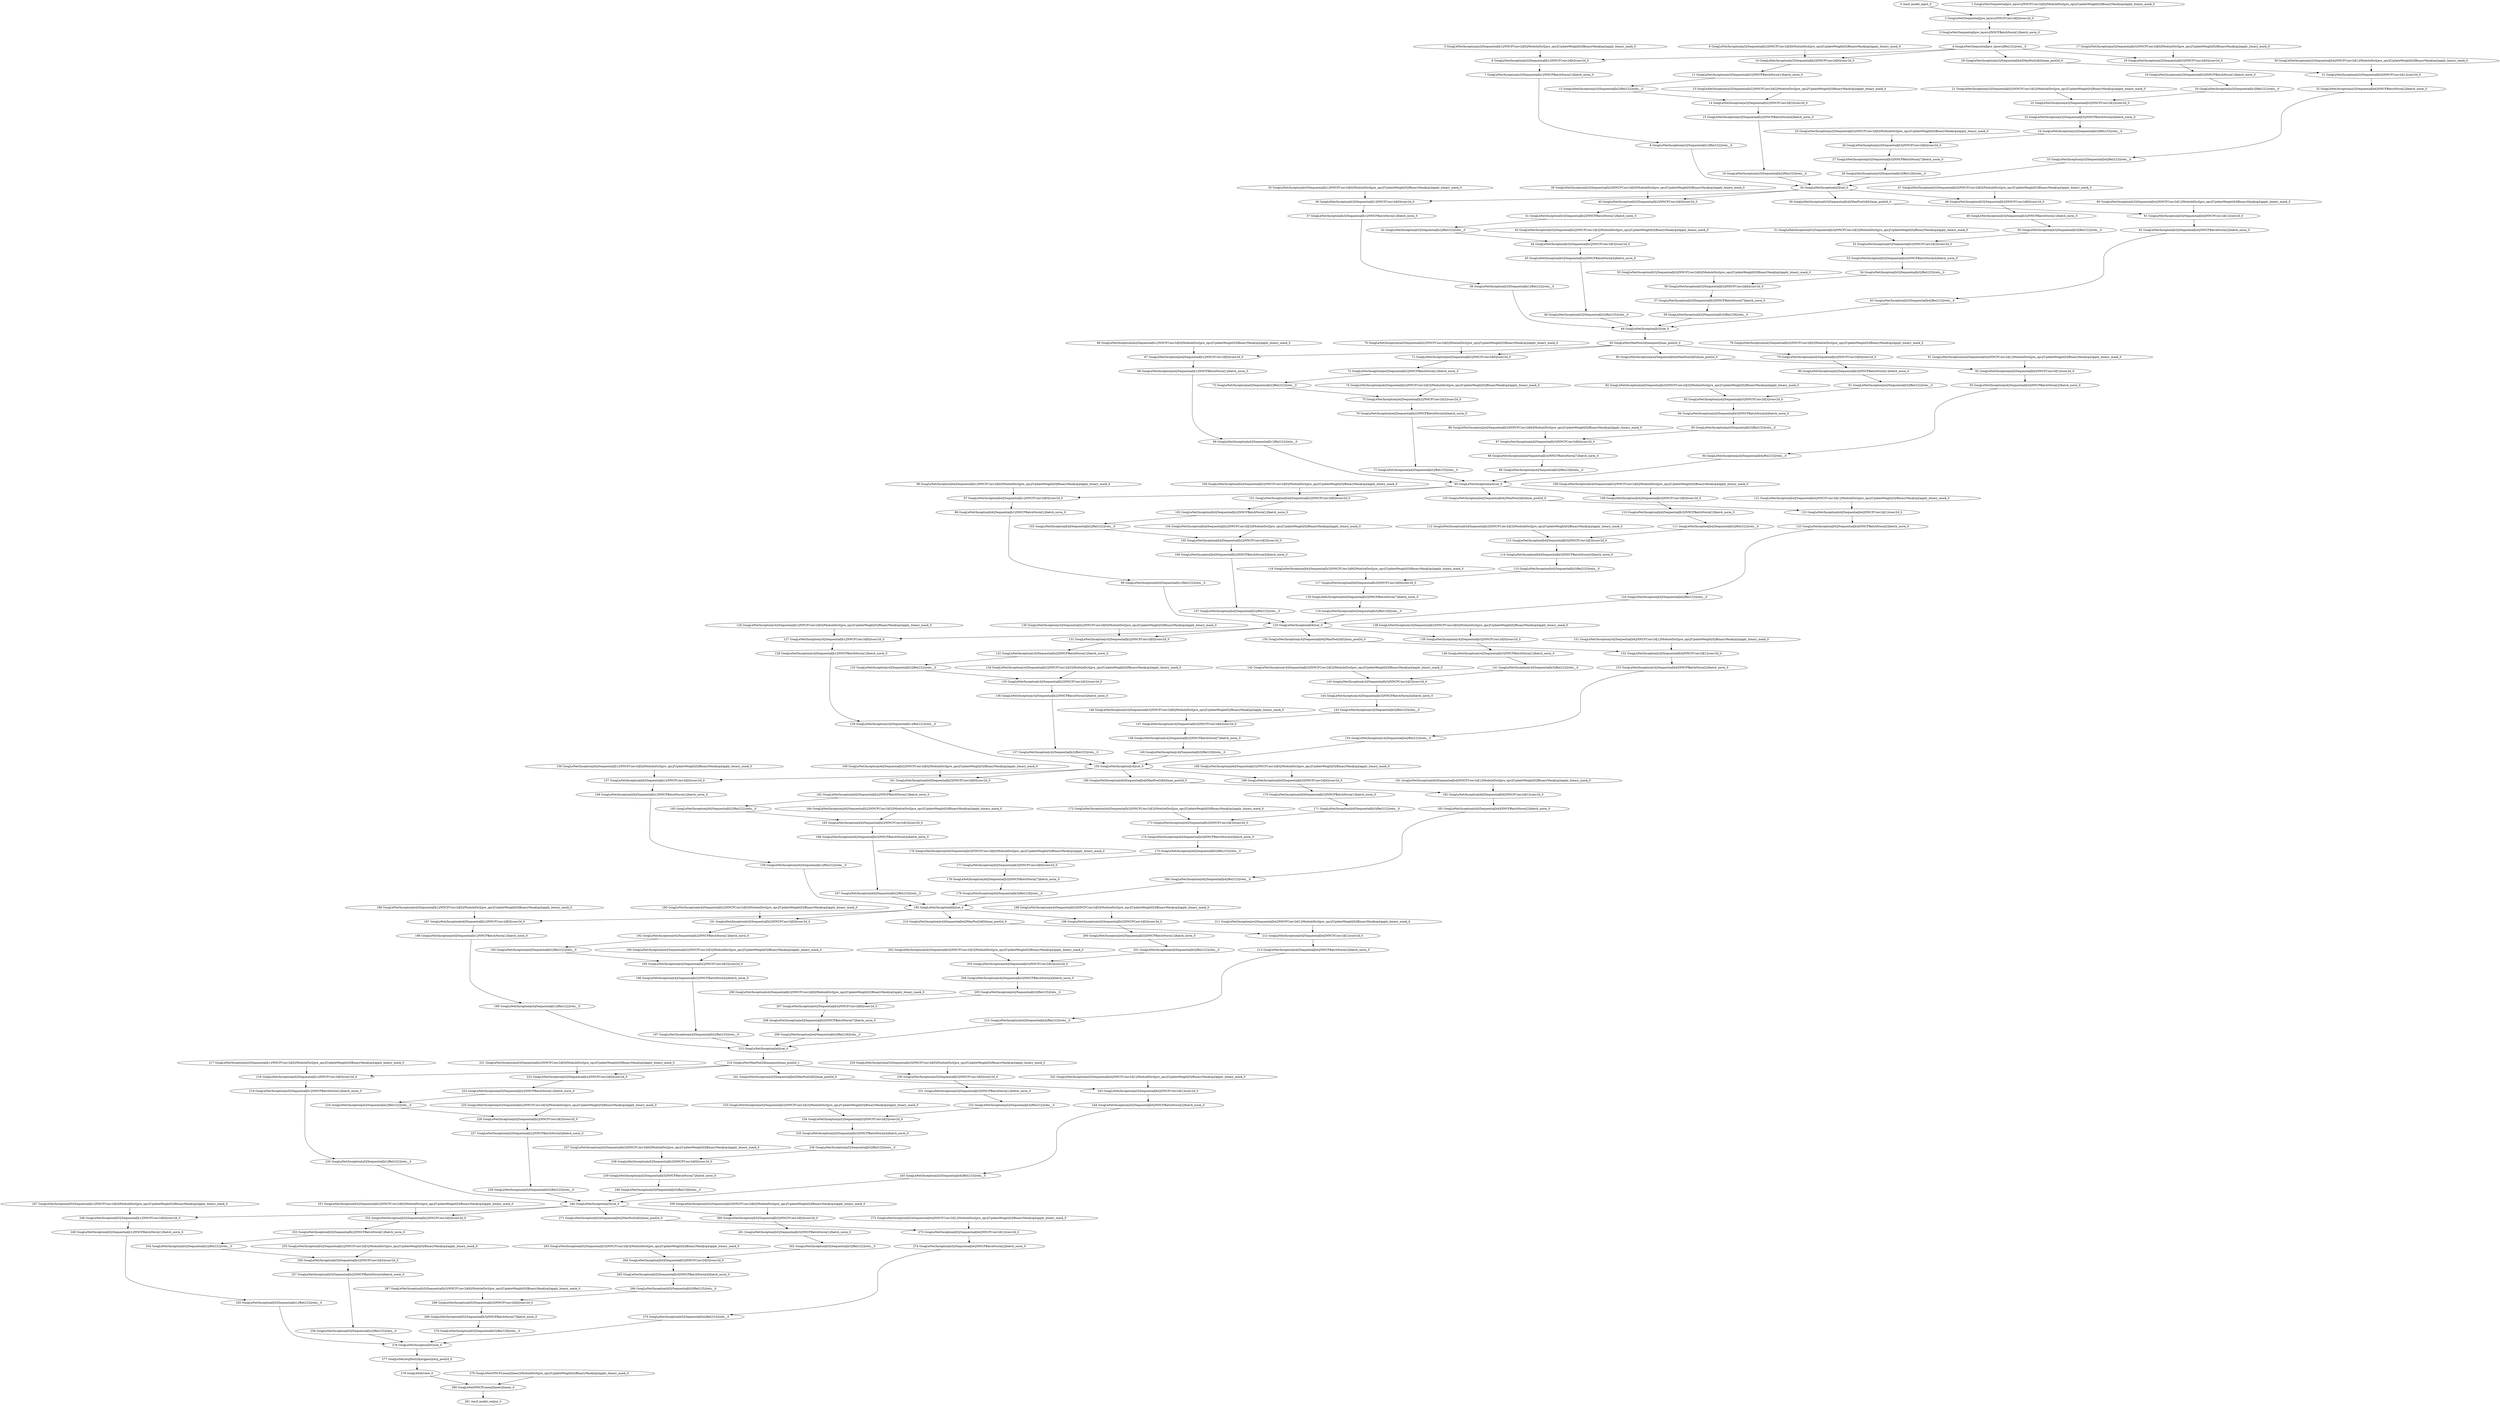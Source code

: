 strict digraph  {
"0 /nncf_model_input_0" [id=0, type=nncf_model_input];
"1 GoogLeNet/Sequential[pre_layers]/NNCFConv2d[0]/ModuleDict[pre_ops]/UpdateWeight[0]/BinaryMask[op]/apply_binary_mask_0" [id=1, type=apply_binary_mask];
"2 GoogLeNet/Sequential[pre_layers]/NNCFConv2d[0]/conv2d_0" [id=2, type=conv2d];
"3 GoogLeNet/Sequential[pre_layers]/NNCFBatchNorm[1]/batch_norm_0" [id=3, type=batch_norm];
"4 GoogLeNet/Sequential[pre_layers]/ReLU[2]/relu__0" [id=4, type=relu_];
"5 GoogLeNet/Inception[a3]/Sequential[b1]/NNCFConv2d[0]/ModuleDict[pre_ops]/UpdateWeight[0]/BinaryMask[op]/apply_binary_mask_0" [id=5, type=apply_binary_mask];
"6 GoogLeNet/Inception[a3]/Sequential[b1]/NNCFConv2d[0]/conv2d_0" [id=6, type=conv2d];
"7 GoogLeNet/Inception[a3]/Sequential[b1]/NNCFBatchNorm[1]/batch_norm_0" [id=7, type=batch_norm];
"8 GoogLeNet/Inception[a3]/Sequential[b1]/ReLU[2]/relu__0" [id=8, type=relu_];
"9 GoogLeNet/Inception[a3]/Sequential[b2]/NNCFConv2d[0]/ModuleDict[pre_ops]/UpdateWeight[0]/BinaryMask[op]/apply_binary_mask_0" [id=9, type=apply_binary_mask];
"10 GoogLeNet/Inception[a3]/Sequential[b2]/NNCFConv2d[0]/conv2d_0" [id=10, type=conv2d];
"11 GoogLeNet/Inception[a3]/Sequential[b2]/NNCFBatchNorm[1]/batch_norm_0" [id=11, type=batch_norm];
"12 GoogLeNet/Inception[a3]/Sequential[b2]/ReLU[2]/relu__0" [id=12, type=relu_];
"13 GoogLeNet/Inception[a3]/Sequential[b2]/NNCFConv2d[3]/ModuleDict[pre_ops]/UpdateWeight[0]/BinaryMask[op]/apply_binary_mask_0" [id=13, type=apply_binary_mask];
"14 GoogLeNet/Inception[a3]/Sequential[b2]/NNCFConv2d[3]/conv2d_0" [id=14, type=conv2d];
"15 GoogLeNet/Inception[a3]/Sequential[b2]/NNCFBatchNorm[4]/batch_norm_0" [id=15, type=batch_norm];
"16 GoogLeNet/Inception[a3]/Sequential[b2]/ReLU[5]/relu__0" [id=16, type=relu_];
"17 GoogLeNet/Inception[a3]/Sequential[b3]/NNCFConv2d[0]/ModuleDict[pre_ops]/UpdateWeight[0]/BinaryMask[op]/apply_binary_mask_0" [id=17, type=apply_binary_mask];
"18 GoogLeNet/Inception[a3]/Sequential[b3]/NNCFConv2d[0]/conv2d_0" [id=18, type=conv2d];
"19 GoogLeNet/Inception[a3]/Sequential[b3]/NNCFBatchNorm[1]/batch_norm_0" [id=19, type=batch_norm];
"20 GoogLeNet/Inception[a3]/Sequential[b3]/ReLU[2]/relu__0" [id=20, type=relu_];
"21 GoogLeNet/Inception[a3]/Sequential[b3]/NNCFConv2d[3]/ModuleDict[pre_ops]/UpdateWeight[0]/BinaryMask[op]/apply_binary_mask_0" [id=21, type=apply_binary_mask];
"22 GoogLeNet/Inception[a3]/Sequential[b3]/NNCFConv2d[3]/conv2d_0" [id=22, type=conv2d];
"23 GoogLeNet/Inception[a3]/Sequential[b3]/NNCFBatchNorm[4]/batch_norm_0" [id=23, type=batch_norm];
"24 GoogLeNet/Inception[a3]/Sequential[b3]/ReLU[5]/relu__0" [id=24, type=relu_];
"25 GoogLeNet/Inception[a3]/Sequential[b3]/NNCFConv2d[6]/ModuleDict[pre_ops]/UpdateWeight[0]/BinaryMask[op]/apply_binary_mask_0" [id=25, type=apply_binary_mask];
"26 GoogLeNet/Inception[a3]/Sequential[b3]/NNCFConv2d[6]/conv2d_0" [id=26, type=conv2d];
"27 GoogLeNet/Inception[a3]/Sequential[b3]/NNCFBatchNorm[7]/batch_norm_0" [id=27, type=batch_norm];
"28 GoogLeNet/Inception[a3]/Sequential[b3]/ReLU[8]/relu__0" [id=28, type=relu_];
"29 GoogLeNet/Inception[a3]/Sequential[b4]/MaxPool2d[0]/max_pool2d_0" [id=29, type=max_pool2d];
"30 GoogLeNet/Inception[a3]/Sequential[b4]/NNCFConv2d[1]/ModuleDict[pre_ops]/UpdateWeight[0]/BinaryMask[op]/apply_binary_mask_0" [id=30, type=apply_binary_mask];
"31 GoogLeNet/Inception[a3]/Sequential[b4]/NNCFConv2d[1]/conv2d_0" [id=31, type=conv2d];
"32 GoogLeNet/Inception[a3]/Sequential[b4]/NNCFBatchNorm[2]/batch_norm_0" [id=32, type=batch_norm];
"33 GoogLeNet/Inception[a3]/Sequential[b4]/ReLU[3]/relu__0" [id=33, type=relu_];
"34 GoogLeNet/Inception[a3]/cat_0" [id=34, type=cat];
"35 GoogLeNet/Inception[b3]/Sequential[b1]/NNCFConv2d[0]/ModuleDict[pre_ops]/UpdateWeight[0]/BinaryMask[op]/apply_binary_mask_0" [id=35, type=apply_binary_mask];
"36 GoogLeNet/Inception[b3]/Sequential[b1]/NNCFConv2d[0]/conv2d_0" [id=36, type=conv2d];
"37 GoogLeNet/Inception[b3]/Sequential[b1]/NNCFBatchNorm[1]/batch_norm_0" [id=37, type=batch_norm];
"38 GoogLeNet/Inception[b3]/Sequential[b1]/ReLU[2]/relu__0" [id=38, type=relu_];
"39 GoogLeNet/Inception[b3]/Sequential[b2]/NNCFConv2d[0]/ModuleDict[pre_ops]/UpdateWeight[0]/BinaryMask[op]/apply_binary_mask_0" [id=39, type=apply_binary_mask];
"40 GoogLeNet/Inception[b3]/Sequential[b2]/NNCFConv2d[0]/conv2d_0" [id=40, type=conv2d];
"41 GoogLeNet/Inception[b3]/Sequential[b2]/NNCFBatchNorm[1]/batch_norm_0" [id=41, type=batch_norm];
"42 GoogLeNet/Inception[b3]/Sequential[b2]/ReLU[2]/relu__0" [id=42, type=relu_];
"43 GoogLeNet/Inception[b3]/Sequential[b2]/NNCFConv2d[3]/ModuleDict[pre_ops]/UpdateWeight[0]/BinaryMask[op]/apply_binary_mask_0" [id=43, type=apply_binary_mask];
"44 GoogLeNet/Inception[b3]/Sequential[b2]/NNCFConv2d[3]/conv2d_0" [id=44, type=conv2d];
"45 GoogLeNet/Inception[b3]/Sequential[b2]/NNCFBatchNorm[4]/batch_norm_0" [id=45, type=batch_norm];
"46 GoogLeNet/Inception[b3]/Sequential[b2]/ReLU[5]/relu__0" [id=46, type=relu_];
"47 GoogLeNet/Inception[b3]/Sequential[b3]/NNCFConv2d[0]/ModuleDict[pre_ops]/UpdateWeight[0]/BinaryMask[op]/apply_binary_mask_0" [id=47, type=apply_binary_mask];
"48 GoogLeNet/Inception[b3]/Sequential[b3]/NNCFConv2d[0]/conv2d_0" [id=48, type=conv2d];
"49 GoogLeNet/Inception[b3]/Sequential[b3]/NNCFBatchNorm[1]/batch_norm_0" [id=49, type=batch_norm];
"50 GoogLeNet/Inception[b3]/Sequential[b3]/ReLU[2]/relu__0" [id=50, type=relu_];
"51 GoogLeNet/Inception[b3]/Sequential[b3]/NNCFConv2d[3]/ModuleDict[pre_ops]/UpdateWeight[0]/BinaryMask[op]/apply_binary_mask_0" [id=51, type=apply_binary_mask];
"52 GoogLeNet/Inception[b3]/Sequential[b3]/NNCFConv2d[3]/conv2d_0" [id=52, type=conv2d];
"53 GoogLeNet/Inception[b3]/Sequential[b3]/NNCFBatchNorm[4]/batch_norm_0" [id=53, type=batch_norm];
"54 GoogLeNet/Inception[b3]/Sequential[b3]/ReLU[5]/relu__0" [id=54, type=relu_];
"55 GoogLeNet/Inception[b3]/Sequential[b3]/NNCFConv2d[6]/ModuleDict[pre_ops]/UpdateWeight[0]/BinaryMask[op]/apply_binary_mask_0" [id=55, type=apply_binary_mask];
"56 GoogLeNet/Inception[b3]/Sequential[b3]/NNCFConv2d[6]/conv2d_0" [id=56, type=conv2d];
"57 GoogLeNet/Inception[b3]/Sequential[b3]/NNCFBatchNorm[7]/batch_norm_0" [id=57, type=batch_norm];
"58 GoogLeNet/Inception[b3]/Sequential[b3]/ReLU[8]/relu__0" [id=58, type=relu_];
"59 GoogLeNet/Inception[b3]/Sequential[b4]/MaxPool2d[0]/max_pool2d_0" [id=59, type=max_pool2d];
"60 GoogLeNet/Inception[b3]/Sequential[b4]/NNCFConv2d[1]/ModuleDict[pre_ops]/UpdateWeight[0]/BinaryMask[op]/apply_binary_mask_0" [id=60, type=apply_binary_mask];
"61 GoogLeNet/Inception[b3]/Sequential[b4]/NNCFConv2d[1]/conv2d_0" [id=61, type=conv2d];
"62 GoogLeNet/Inception[b3]/Sequential[b4]/NNCFBatchNorm[2]/batch_norm_0" [id=62, type=batch_norm];
"63 GoogLeNet/Inception[b3]/Sequential[b4]/ReLU[3]/relu__0" [id=63, type=relu_];
"64 GoogLeNet/Inception[b3]/cat_0" [id=64, type=cat];
"65 GoogLeNet/MaxPool2d[maxpool]/max_pool2d_0" [id=65, type=max_pool2d];
"66 GoogLeNet/Inception[a4]/Sequential[b1]/NNCFConv2d[0]/ModuleDict[pre_ops]/UpdateWeight[0]/BinaryMask[op]/apply_binary_mask_0" [id=66, type=apply_binary_mask];
"67 GoogLeNet/Inception[a4]/Sequential[b1]/NNCFConv2d[0]/conv2d_0" [id=67, type=conv2d];
"68 GoogLeNet/Inception[a4]/Sequential[b1]/NNCFBatchNorm[1]/batch_norm_0" [id=68, type=batch_norm];
"69 GoogLeNet/Inception[a4]/Sequential[b1]/ReLU[2]/relu__0" [id=69, type=relu_];
"70 GoogLeNet/Inception[a4]/Sequential[b2]/NNCFConv2d[0]/ModuleDict[pre_ops]/UpdateWeight[0]/BinaryMask[op]/apply_binary_mask_0" [id=70, type=apply_binary_mask];
"71 GoogLeNet/Inception[a4]/Sequential[b2]/NNCFConv2d[0]/conv2d_0" [id=71, type=conv2d];
"72 GoogLeNet/Inception[a4]/Sequential[b2]/NNCFBatchNorm[1]/batch_norm_0" [id=72, type=batch_norm];
"73 GoogLeNet/Inception[a4]/Sequential[b2]/ReLU[2]/relu__0" [id=73, type=relu_];
"74 GoogLeNet/Inception[a4]/Sequential[b2]/NNCFConv2d[3]/ModuleDict[pre_ops]/UpdateWeight[0]/BinaryMask[op]/apply_binary_mask_0" [id=74, type=apply_binary_mask];
"75 GoogLeNet/Inception[a4]/Sequential[b2]/NNCFConv2d[3]/conv2d_0" [id=75, type=conv2d];
"76 GoogLeNet/Inception[a4]/Sequential[b2]/NNCFBatchNorm[4]/batch_norm_0" [id=76, type=batch_norm];
"77 GoogLeNet/Inception[a4]/Sequential[b2]/ReLU[5]/relu__0" [id=77, type=relu_];
"78 GoogLeNet/Inception[a4]/Sequential[b3]/NNCFConv2d[0]/ModuleDict[pre_ops]/UpdateWeight[0]/BinaryMask[op]/apply_binary_mask_0" [id=78, type=apply_binary_mask];
"79 GoogLeNet/Inception[a4]/Sequential[b3]/NNCFConv2d[0]/conv2d_0" [id=79, type=conv2d];
"80 GoogLeNet/Inception[a4]/Sequential[b3]/NNCFBatchNorm[1]/batch_norm_0" [id=80, type=batch_norm];
"81 GoogLeNet/Inception[a4]/Sequential[b3]/ReLU[2]/relu__0" [id=81, type=relu_];
"82 GoogLeNet/Inception[a4]/Sequential[b3]/NNCFConv2d[3]/ModuleDict[pre_ops]/UpdateWeight[0]/BinaryMask[op]/apply_binary_mask_0" [id=82, type=apply_binary_mask];
"83 GoogLeNet/Inception[a4]/Sequential[b3]/NNCFConv2d[3]/conv2d_0" [id=83, type=conv2d];
"84 GoogLeNet/Inception[a4]/Sequential[b3]/NNCFBatchNorm[4]/batch_norm_0" [id=84, type=batch_norm];
"85 GoogLeNet/Inception[a4]/Sequential[b3]/ReLU[5]/relu__0" [id=85, type=relu_];
"86 GoogLeNet/Inception[a4]/Sequential[b3]/NNCFConv2d[6]/ModuleDict[pre_ops]/UpdateWeight[0]/BinaryMask[op]/apply_binary_mask_0" [id=86, type=apply_binary_mask];
"87 GoogLeNet/Inception[a4]/Sequential[b3]/NNCFConv2d[6]/conv2d_0" [id=87, type=conv2d];
"88 GoogLeNet/Inception[a4]/Sequential[b3]/NNCFBatchNorm[7]/batch_norm_0" [id=88, type=batch_norm];
"89 GoogLeNet/Inception[a4]/Sequential[b3]/ReLU[8]/relu__0" [id=89, type=relu_];
"90 GoogLeNet/Inception[a4]/Sequential[b4]/MaxPool2d[0]/max_pool2d_0" [id=90, type=max_pool2d];
"91 GoogLeNet/Inception[a4]/Sequential[b4]/NNCFConv2d[1]/ModuleDict[pre_ops]/UpdateWeight[0]/BinaryMask[op]/apply_binary_mask_0" [id=91, type=apply_binary_mask];
"92 GoogLeNet/Inception[a4]/Sequential[b4]/NNCFConv2d[1]/conv2d_0" [id=92, type=conv2d];
"93 GoogLeNet/Inception[a4]/Sequential[b4]/NNCFBatchNorm[2]/batch_norm_0" [id=93, type=batch_norm];
"94 GoogLeNet/Inception[a4]/Sequential[b4]/ReLU[3]/relu__0" [id=94, type=relu_];
"95 GoogLeNet/Inception[a4]/cat_0" [id=95, type=cat];
"96 GoogLeNet/Inception[b4]/Sequential[b1]/NNCFConv2d[0]/ModuleDict[pre_ops]/UpdateWeight[0]/BinaryMask[op]/apply_binary_mask_0" [id=96, type=apply_binary_mask];
"97 GoogLeNet/Inception[b4]/Sequential[b1]/NNCFConv2d[0]/conv2d_0" [id=97, type=conv2d];
"98 GoogLeNet/Inception[b4]/Sequential[b1]/NNCFBatchNorm[1]/batch_norm_0" [id=98, type=batch_norm];
"99 GoogLeNet/Inception[b4]/Sequential[b1]/ReLU[2]/relu__0" [id=99, type=relu_];
"100 GoogLeNet/Inception[b4]/Sequential[b2]/NNCFConv2d[0]/ModuleDict[pre_ops]/UpdateWeight[0]/BinaryMask[op]/apply_binary_mask_0" [id=100, type=apply_binary_mask];
"101 GoogLeNet/Inception[b4]/Sequential[b2]/NNCFConv2d[0]/conv2d_0" [id=101, type=conv2d];
"102 GoogLeNet/Inception[b4]/Sequential[b2]/NNCFBatchNorm[1]/batch_norm_0" [id=102, type=batch_norm];
"103 GoogLeNet/Inception[b4]/Sequential[b2]/ReLU[2]/relu__0" [id=103, type=relu_];
"104 GoogLeNet/Inception[b4]/Sequential[b2]/NNCFConv2d[3]/ModuleDict[pre_ops]/UpdateWeight[0]/BinaryMask[op]/apply_binary_mask_0" [id=104, type=apply_binary_mask];
"105 GoogLeNet/Inception[b4]/Sequential[b2]/NNCFConv2d[3]/conv2d_0" [id=105, type=conv2d];
"106 GoogLeNet/Inception[b4]/Sequential[b2]/NNCFBatchNorm[4]/batch_norm_0" [id=106, type=batch_norm];
"107 GoogLeNet/Inception[b4]/Sequential[b2]/ReLU[5]/relu__0" [id=107, type=relu_];
"108 GoogLeNet/Inception[b4]/Sequential[b3]/NNCFConv2d[0]/ModuleDict[pre_ops]/UpdateWeight[0]/BinaryMask[op]/apply_binary_mask_0" [id=108, type=apply_binary_mask];
"109 GoogLeNet/Inception[b4]/Sequential[b3]/NNCFConv2d[0]/conv2d_0" [id=109, type=conv2d];
"110 GoogLeNet/Inception[b4]/Sequential[b3]/NNCFBatchNorm[1]/batch_norm_0" [id=110, type=batch_norm];
"111 GoogLeNet/Inception[b4]/Sequential[b3]/ReLU[2]/relu__0" [id=111, type=relu_];
"112 GoogLeNet/Inception[b4]/Sequential[b3]/NNCFConv2d[3]/ModuleDict[pre_ops]/UpdateWeight[0]/BinaryMask[op]/apply_binary_mask_0" [id=112, type=apply_binary_mask];
"113 GoogLeNet/Inception[b4]/Sequential[b3]/NNCFConv2d[3]/conv2d_0" [id=113, type=conv2d];
"114 GoogLeNet/Inception[b4]/Sequential[b3]/NNCFBatchNorm[4]/batch_norm_0" [id=114, type=batch_norm];
"115 GoogLeNet/Inception[b4]/Sequential[b3]/ReLU[5]/relu__0" [id=115, type=relu_];
"116 GoogLeNet/Inception[b4]/Sequential[b3]/NNCFConv2d[6]/ModuleDict[pre_ops]/UpdateWeight[0]/BinaryMask[op]/apply_binary_mask_0" [id=116, type=apply_binary_mask];
"117 GoogLeNet/Inception[b4]/Sequential[b3]/NNCFConv2d[6]/conv2d_0" [id=117, type=conv2d];
"118 GoogLeNet/Inception[b4]/Sequential[b3]/NNCFBatchNorm[7]/batch_norm_0" [id=118, type=batch_norm];
"119 GoogLeNet/Inception[b4]/Sequential[b3]/ReLU[8]/relu__0" [id=119, type=relu_];
"120 GoogLeNet/Inception[b4]/Sequential[b4]/MaxPool2d[0]/max_pool2d_0" [id=120, type=max_pool2d];
"121 GoogLeNet/Inception[b4]/Sequential[b4]/NNCFConv2d[1]/ModuleDict[pre_ops]/UpdateWeight[0]/BinaryMask[op]/apply_binary_mask_0" [id=121, type=apply_binary_mask];
"122 GoogLeNet/Inception[b4]/Sequential[b4]/NNCFConv2d[1]/conv2d_0" [id=122, type=conv2d];
"123 GoogLeNet/Inception[b4]/Sequential[b4]/NNCFBatchNorm[2]/batch_norm_0" [id=123, type=batch_norm];
"124 GoogLeNet/Inception[b4]/Sequential[b4]/ReLU[3]/relu__0" [id=124, type=relu_];
"125 GoogLeNet/Inception[b4]/cat_0" [id=125, type=cat];
"126 GoogLeNet/Inception[c4]/Sequential[b1]/NNCFConv2d[0]/ModuleDict[pre_ops]/UpdateWeight[0]/BinaryMask[op]/apply_binary_mask_0" [id=126, type=apply_binary_mask];
"127 GoogLeNet/Inception[c4]/Sequential[b1]/NNCFConv2d[0]/conv2d_0" [id=127, type=conv2d];
"128 GoogLeNet/Inception[c4]/Sequential[b1]/NNCFBatchNorm[1]/batch_norm_0" [id=128, type=batch_norm];
"129 GoogLeNet/Inception[c4]/Sequential[b1]/ReLU[2]/relu__0" [id=129, type=relu_];
"130 GoogLeNet/Inception[c4]/Sequential[b2]/NNCFConv2d[0]/ModuleDict[pre_ops]/UpdateWeight[0]/BinaryMask[op]/apply_binary_mask_0" [id=130, type=apply_binary_mask];
"131 GoogLeNet/Inception[c4]/Sequential[b2]/NNCFConv2d[0]/conv2d_0" [id=131, type=conv2d];
"132 GoogLeNet/Inception[c4]/Sequential[b2]/NNCFBatchNorm[1]/batch_norm_0" [id=132, type=batch_norm];
"133 GoogLeNet/Inception[c4]/Sequential[b2]/ReLU[2]/relu__0" [id=133, type=relu_];
"134 GoogLeNet/Inception[c4]/Sequential[b2]/NNCFConv2d[3]/ModuleDict[pre_ops]/UpdateWeight[0]/BinaryMask[op]/apply_binary_mask_0" [id=134, type=apply_binary_mask];
"135 GoogLeNet/Inception[c4]/Sequential[b2]/NNCFConv2d[3]/conv2d_0" [id=135, type=conv2d];
"136 GoogLeNet/Inception[c4]/Sequential[b2]/NNCFBatchNorm[4]/batch_norm_0" [id=136, type=batch_norm];
"137 GoogLeNet/Inception[c4]/Sequential[b2]/ReLU[5]/relu__0" [id=137, type=relu_];
"138 GoogLeNet/Inception[c4]/Sequential[b3]/NNCFConv2d[0]/ModuleDict[pre_ops]/UpdateWeight[0]/BinaryMask[op]/apply_binary_mask_0" [id=138, type=apply_binary_mask];
"139 GoogLeNet/Inception[c4]/Sequential[b3]/NNCFConv2d[0]/conv2d_0" [id=139, type=conv2d];
"140 GoogLeNet/Inception[c4]/Sequential[b3]/NNCFBatchNorm[1]/batch_norm_0" [id=140, type=batch_norm];
"141 GoogLeNet/Inception[c4]/Sequential[b3]/ReLU[2]/relu__0" [id=141, type=relu_];
"142 GoogLeNet/Inception[c4]/Sequential[b3]/NNCFConv2d[3]/ModuleDict[pre_ops]/UpdateWeight[0]/BinaryMask[op]/apply_binary_mask_0" [id=142, type=apply_binary_mask];
"143 GoogLeNet/Inception[c4]/Sequential[b3]/NNCFConv2d[3]/conv2d_0" [id=143, type=conv2d];
"144 GoogLeNet/Inception[c4]/Sequential[b3]/NNCFBatchNorm[4]/batch_norm_0" [id=144, type=batch_norm];
"145 GoogLeNet/Inception[c4]/Sequential[b3]/ReLU[5]/relu__0" [id=145, type=relu_];
"146 GoogLeNet/Inception[c4]/Sequential[b3]/NNCFConv2d[6]/ModuleDict[pre_ops]/UpdateWeight[0]/BinaryMask[op]/apply_binary_mask_0" [id=146, type=apply_binary_mask];
"147 GoogLeNet/Inception[c4]/Sequential[b3]/NNCFConv2d[6]/conv2d_0" [id=147, type=conv2d];
"148 GoogLeNet/Inception[c4]/Sequential[b3]/NNCFBatchNorm[7]/batch_norm_0" [id=148, type=batch_norm];
"149 GoogLeNet/Inception[c4]/Sequential[b3]/ReLU[8]/relu__0" [id=149, type=relu_];
"150 GoogLeNet/Inception[c4]/Sequential[b4]/MaxPool2d[0]/max_pool2d_0" [id=150, type=max_pool2d];
"151 GoogLeNet/Inception[c4]/Sequential[b4]/NNCFConv2d[1]/ModuleDict[pre_ops]/UpdateWeight[0]/BinaryMask[op]/apply_binary_mask_0" [id=151, type=apply_binary_mask];
"152 GoogLeNet/Inception[c4]/Sequential[b4]/NNCFConv2d[1]/conv2d_0" [id=152, type=conv2d];
"153 GoogLeNet/Inception[c4]/Sequential[b4]/NNCFBatchNorm[2]/batch_norm_0" [id=153, type=batch_norm];
"154 GoogLeNet/Inception[c4]/Sequential[b4]/ReLU[3]/relu__0" [id=154, type=relu_];
"155 GoogLeNet/Inception[c4]/cat_0" [id=155, type=cat];
"156 GoogLeNet/Inception[d4]/Sequential[b1]/NNCFConv2d[0]/ModuleDict[pre_ops]/UpdateWeight[0]/BinaryMask[op]/apply_binary_mask_0" [id=156, type=apply_binary_mask];
"157 GoogLeNet/Inception[d4]/Sequential[b1]/NNCFConv2d[0]/conv2d_0" [id=157, type=conv2d];
"158 GoogLeNet/Inception[d4]/Sequential[b1]/NNCFBatchNorm[1]/batch_norm_0" [id=158, type=batch_norm];
"159 GoogLeNet/Inception[d4]/Sequential[b1]/ReLU[2]/relu__0" [id=159, type=relu_];
"160 GoogLeNet/Inception[d4]/Sequential[b2]/NNCFConv2d[0]/ModuleDict[pre_ops]/UpdateWeight[0]/BinaryMask[op]/apply_binary_mask_0" [id=160, type=apply_binary_mask];
"161 GoogLeNet/Inception[d4]/Sequential[b2]/NNCFConv2d[0]/conv2d_0" [id=161, type=conv2d];
"162 GoogLeNet/Inception[d4]/Sequential[b2]/NNCFBatchNorm[1]/batch_norm_0" [id=162, type=batch_norm];
"163 GoogLeNet/Inception[d4]/Sequential[b2]/ReLU[2]/relu__0" [id=163, type=relu_];
"164 GoogLeNet/Inception[d4]/Sequential[b2]/NNCFConv2d[3]/ModuleDict[pre_ops]/UpdateWeight[0]/BinaryMask[op]/apply_binary_mask_0" [id=164, type=apply_binary_mask];
"165 GoogLeNet/Inception[d4]/Sequential[b2]/NNCFConv2d[3]/conv2d_0" [id=165, type=conv2d];
"166 GoogLeNet/Inception[d4]/Sequential[b2]/NNCFBatchNorm[4]/batch_norm_0" [id=166, type=batch_norm];
"167 GoogLeNet/Inception[d4]/Sequential[b2]/ReLU[5]/relu__0" [id=167, type=relu_];
"168 GoogLeNet/Inception[d4]/Sequential[b3]/NNCFConv2d[0]/ModuleDict[pre_ops]/UpdateWeight[0]/BinaryMask[op]/apply_binary_mask_0" [id=168, type=apply_binary_mask];
"169 GoogLeNet/Inception[d4]/Sequential[b3]/NNCFConv2d[0]/conv2d_0" [id=169, type=conv2d];
"170 GoogLeNet/Inception[d4]/Sequential[b3]/NNCFBatchNorm[1]/batch_norm_0" [id=170, type=batch_norm];
"171 GoogLeNet/Inception[d4]/Sequential[b3]/ReLU[2]/relu__0" [id=171, type=relu_];
"172 GoogLeNet/Inception[d4]/Sequential[b3]/NNCFConv2d[3]/ModuleDict[pre_ops]/UpdateWeight[0]/BinaryMask[op]/apply_binary_mask_0" [id=172, type=apply_binary_mask];
"173 GoogLeNet/Inception[d4]/Sequential[b3]/NNCFConv2d[3]/conv2d_0" [id=173, type=conv2d];
"174 GoogLeNet/Inception[d4]/Sequential[b3]/NNCFBatchNorm[4]/batch_norm_0" [id=174, type=batch_norm];
"175 GoogLeNet/Inception[d4]/Sequential[b3]/ReLU[5]/relu__0" [id=175, type=relu_];
"176 GoogLeNet/Inception[d4]/Sequential[b3]/NNCFConv2d[6]/ModuleDict[pre_ops]/UpdateWeight[0]/BinaryMask[op]/apply_binary_mask_0" [id=176, type=apply_binary_mask];
"177 GoogLeNet/Inception[d4]/Sequential[b3]/NNCFConv2d[6]/conv2d_0" [id=177, type=conv2d];
"178 GoogLeNet/Inception[d4]/Sequential[b3]/NNCFBatchNorm[7]/batch_norm_0" [id=178, type=batch_norm];
"179 GoogLeNet/Inception[d4]/Sequential[b3]/ReLU[8]/relu__0" [id=179, type=relu_];
"180 GoogLeNet/Inception[d4]/Sequential[b4]/MaxPool2d[0]/max_pool2d_0" [id=180, type=max_pool2d];
"181 GoogLeNet/Inception[d4]/Sequential[b4]/NNCFConv2d[1]/ModuleDict[pre_ops]/UpdateWeight[0]/BinaryMask[op]/apply_binary_mask_0" [id=181, type=apply_binary_mask];
"182 GoogLeNet/Inception[d4]/Sequential[b4]/NNCFConv2d[1]/conv2d_0" [id=182, type=conv2d];
"183 GoogLeNet/Inception[d4]/Sequential[b4]/NNCFBatchNorm[2]/batch_norm_0" [id=183, type=batch_norm];
"184 GoogLeNet/Inception[d4]/Sequential[b4]/ReLU[3]/relu__0" [id=184, type=relu_];
"185 GoogLeNet/Inception[d4]/cat_0" [id=185, type=cat];
"186 GoogLeNet/Inception[e4]/Sequential[b1]/NNCFConv2d[0]/ModuleDict[pre_ops]/UpdateWeight[0]/BinaryMask[op]/apply_binary_mask_0" [id=186, type=apply_binary_mask];
"187 GoogLeNet/Inception[e4]/Sequential[b1]/NNCFConv2d[0]/conv2d_0" [id=187, type=conv2d];
"188 GoogLeNet/Inception[e4]/Sequential[b1]/NNCFBatchNorm[1]/batch_norm_0" [id=188, type=batch_norm];
"189 GoogLeNet/Inception[e4]/Sequential[b1]/ReLU[2]/relu__0" [id=189, type=relu_];
"190 GoogLeNet/Inception[e4]/Sequential[b2]/NNCFConv2d[0]/ModuleDict[pre_ops]/UpdateWeight[0]/BinaryMask[op]/apply_binary_mask_0" [id=190, type=apply_binary_mask];
"191 GoogLeNet/Inception[e4]/Sequential[b2]/NNCFConv2d[0]/conv2d_0" [id=191, type=conv2d];
"192 GoogLeNet/Inception[e4]/Sequential[b2]/NNCFBatchNorm[1]/batch_norm_0" [id=192, type=batch_norm];
"193 GoogLeNet/Inception[e4]/Sequential[b2]/ReLU[2]/relu__0" [id=193, type=relu_];
"194 GoogLeNet/Inception[e4]/Sequential[b2]/NNCFConv2d[3]/ModuleDict[pre_ops]/UpdateWeight[0]/BinaryMask[op]/apply_binary_mask_0" [id=194, type=apply_binary_mask];
"195 GoogLeNet/Inception[e4]/Sequential[b2]/NNCFConv2d[3]/conv2d_0" [id=195, type=conv2d];
"196 GoogLeNet/Inception[e4]/Sequential[b2]/NNCFBatchNorm[4]/batch_norm_0" [id=196, type=batch_norm];
"197 GoogLeNet/Inception[e4]/Sequential[b2]/ReLU[5]/relu__0" [id=197, type=relu_];
"198 GoogLeNet/Inception[e4]/Sequential[b3]/NNCFConv2d[0]/ModuleDict[pre_ops]/UpdateWeight[0]/BinaryMask[op]/apply_binary_mask_0" [id=198, type=apply_binary_mask];
"199 GoogLeNet/Inception[e4]/Sequential[b3]/NNCFConv2d[0]/conv2d_0" [id=199, type=conv2d];
"200 GoogLeNet/Inception[e4]/Sequential[b3]/NNCFBatchNorm[1]/batch_norm_0" [id=200, type=batch_norm];
"201 GoogLeNet/Inception[e4]/Sequential[b3]/ReLU[2]/relu__0" [id=201, type=relu_];
"202 GoogLeNet/Inception[e4]/Sequential[b3]/NNCFConv2d[3]/ModuleDict[pre_ops]/UpdateWeight[0]/BinaryMask[op]/apply_binary_mask_0" [id=202, type=apply_binary_mask];
"203 GoogLeNet/Inception[e4]/Sequential[b3]/NNCFConv2d[3]/conv2d_0" [id=203, type=conv2d];
"204 GoogLeNet/Inception[e4]/Sequential[b3]/NNCFBatchNorm[4]/batch_norm_0" [id=204, type=batch_norm];
"205 GoogLeNet/Inception[e4]/Sequential[b3]/ReLU[5]/relu__0" [id=205, type=relu_];
"206 GoogLeNet/Inception[e4]/Sequential[b3]/NNCFConv2d[6]/ModuleDict[pre_ops]/UpdateWeight[0]/BinaryMask[op]/apply_binary_mask_0" [id=206, type=apply_binary_mask];
"207 GoogLeNet/Inception[e4]/Sequential[b3]/NNCFConv2d[6]/conv2d_0" [id=207, type=conv2d];
"208 GoogLeNet/Inception[e4]/Sequential[b3]/NNCFBatchNorm[7]/batch_norm_0" [id=208, type=batch_norm];
"209 GoogLeNet/Inception[e4]/Sequential[b3]/ReLU[8]/relu__0" [id=209, type=relu_];
"210 GoogLeNet/Inception[e4]/Sequential[b4]/MaxPool2d[0]/max_pool2d_0" [id=210, type=max_pool2d];
"211 GoogLeNet/Inception[e4]/Sequential[b4]/NNCFConv2d[1]/ModuleDict[pre_ops]/UpdateWeight[0]/BinaryMask[op]/apply_binary_mask_0" [id=211, type=apply_binary_mask];
"212 GoogLeNet/Inception[e4]/Sequential[b4]/NNCFConv2d[1]/conv2d_0" [id=212, type=conv2d];
"213 GoogLeNet/Inception[e4]/Sequential[b4]/NNCFBatchNorm[2]/batch_norm_0" [id=213, type=batch_norm];
"214 GoogLeNet/Inception[e4]/Sequential[b4]/ReLU[3]/relu__0" [id=214, type=relu_];
"215 GoogLeNet/Inception[e4]/cat_0" [id=215, type=cat];
"216 GoogLeNet/MaxPool2d[maxpool]/max_pool2d_1" [id=216, type=max_pool2d];
"217 GoogLeNet/Inception[a5]/Sequential[b1]/NNCFConv2d[0]/ModuleDict[pre_ops]/UpdateWeight[0]/BinaryMask[op]/apply_binary_mask_0" [id=217, type=apply_binary_mask];
"218 GoogLeNet/Inception[a5]/Sequential[b1]/NNCFConv2d[0]/conv2d_0" [id=218, type=conv2d];
"219 GoogLeNet/Inception[a5]/Sequential[b1]/NNCFBatchNorm[1]/batch_norm_0" [id=219, type=batch_norm];
"220 GoogLeNet/Inception[a5]/Sequential[b1]/ReLU[2]/relu__0" [id=220, type=relu_];
"221 GoogLeNet/Inception[a5]/Sequential[b2]/NNCFConv2d[0]/ModuleDict[pre_ops]/UpdateWeight[0]/BinaryMask[op]/apply_binary_mask_0" [id=221, type=apply_binary_mask];
"222 GoogLeNet/Inception[a5]/Sequential[b2]/NNCFConv2d[0]/conv2d_0" [id=222, type=conv2d];
"223 GoogLeNet/Inception[a5]/Sequential[b2]/NNCFBatchNorm[1]/batch_norm_0" [id=223, type=batch_norm];
"224 GoogLeNet/Inception[a5]/Sequential[b2]/ReLU[2]/relu__0" [id=224, type=relu_];
"225 GoogLeNet/Inception[a5]/Sequential[b2]/NNCFConv2d[3]/ModuleDict[pre_ops]/UpdateWeight[0]/BinaryMask[op]/apply_binary_mask_0" [id=225, type=apply_binary_mask];
"226 GoogLeNet/Inception[a5]/Sequential[b2]/NNCFConv2d[3]/conv2d_0" [id=226, type=conv2d];
"227 GoogLeNet/Inception[a5]/Sequential[b2]/NNCFBatchNorm[4]/batch_norm_0" [id=227, type=batch_norm];
"228 GoogLeNet/Inception[a5]/Sequential[b2]/ReLU[5]/relu__0" [id=228, type=relu_];
"229 GoogLeNet/Inception[a5]/Sequential[b3]/NNCFConv2d[0]/ModuleDict[pre_ops]/UpdateWeight[0]/BinaryMask[op]/apply_binary_mask_0" [id=229, type=apply_binary_mask];
"230 GoogLeNet/Inception[a5]/Sequential[b3]/NNCFConv2d[0]/conv2d_0" [id=230, type=conv2d];
"231 GoogLeNet/Inception[a5]/Sequential[b3]/NNCFBatchNorm[1]/batch_norm_0" [id=231, type=batch_norm];
"232 GoogLeNet/Inception[a5]/Sequential[b3]/ReLU[2]/relu__0" [id=232, type=relu_];
"233 GoogLeNet/Inception[a5]/Sequential[b3]/NNCFConv2d[3]/ModuleDict[pre_ops]/UpdateWeight[0]/BinaryMask[op]/apply_binary_mask_0" [id=233, type=apply_binary_mask];
"234 GoogLeNet/Inception[a5]/Sequential[b3]/NNCFConv2d[3]/conv2d_0" [id=234, type=conv2d];
"235 GoogLeNet/Inception[a5]/Sequential[b3]/NNCFBatchNorm[4]/batch_norm_0" [id=235, type=batch_norm];
"236 GoogLeNet/Inception[a5]/Sequential[b3]/ReLU[5]/relu__0" [id=236, type=relu_];
"237 GoogLeNet/Inception[a5]/Sequential[b3]/NNCFConv2d[6]/ModuleDict[pre_ops]/UpdateWeight[0]/BinaryMask[op]/apply_binary_mask_0" [id=237, type=apply_binary_mask];
"238 GoogLeNet/Inception[a5]/Sequential[b3]/NNCFConv2d[6]/conv2d_0" [id=238, type=conv2d];
"239 GoogLeNet/Inception[a5]/Sequential[b3]/NNCFBatchNorm[7]/batch_norm_0" [id=239, type=batch_norm];
"240 GoogLeNet/Inception[a5]/Sequential[b3]/ReLU[8]/relu__0" [id=240, type=relu_];
"241 GoogLeNet/Inception[a5]/Sequential[b4]/MaxPool2d[0]/max_pool2d_0" [id=241, type=max_pool2d];
"242 GoogLeNet/Inception[a5]/Sequential[b4]/NNCFConv2d[1]/ModuleDict[pre_ops]/UpdateWeight[0]/BinaryMask[op]/apply_binary_mask_0" [id=242, type=apply_binary_mask];
"243 GoogLeNet/Inception[a5]/Sequential[b4]/NNCFConv2d[1]/conv2d_0" [id=243, type=conv2d];
"244 GoogLeNet/Inception[a5]/Sequential[b4]/NNCFBatchNorm[2]/batch_norm_0" [id=244, type=batch_norm];
"245 GoogLeNet/Inception[a5]/Sequential[b4]/ReLU[3]/relu__0" [id=245, type=relu_];
"246 GoogLeNet/Inception[a5]/cat_0" [id=246, type=cat];
"247 GoogLeNet/Inception[b5]/Sequential[b1]/NNCFConv2d[0]/ModuleDict[pre_ops]/UpdateWeight[0]/BinaryMask[op]/apply_binary_mask_0" [id=247, type=apply_binary_mask];
"248 GoogLeNet/Inception[b5]/Sequential[b1]/NNCFConv2d[0]/conv2d_0" [id=248, type=conv2d];
"249 GoogLeNet/Inception[b5]/Sequential[b1]/NNCFBatchNorm[1]/batch_norm_0" [id=249, type=batch_norm];
"250 GoogLeNet/Inception[b5]/Sequential[b1]/ReLU[2]/relu__0" [id=250, type=relu_];
"251 GoogLeNet/Inception[b5]/Sequential[b2]/NNCFConv2d[0]/ModuleDict[pre_ops]/UpdateWeight[0]/BinaryMask[op]/apply_binary_mask_0" [id=251, type=apply_binary_mask];
"252 GoogLeNet/Inception[b5]/Sequential[b2]/NNCFConv2d[0]/conv2d_0" [id=252, type=conv2d];
"253 GoogLeNet/Inception[b5]/Sequential[b2]/NNCFBatchNorm[1]/batch_norm_0" [id=253, type=batch_norm];
"254 GoogLeNet/Inception[b5]/Sequential[b2]/ReLU[2]/relu__0" [id=254, type=relu_];
"255 GoogLeNet/Inception[b5]/Sequential[b2]/NNCFConv2d[3]/ModuleDict[pre_ops]/UpdateWeight[0]/BinaryMask[op]/apply_binary_mask_0" [id=255, type=apply_binary_mask];
"256 GoogLeNet/Inception[b5]/Sequential[b2]/NNCFConv2d[3]/conv2d_0" [id=256, type=conv2d];
"257 GoogLeNet/Inception[b5]/Sequential[b2]/NNCFBatchNorm[4]/batch_norm_0" [id=257, type=batch_norm];
"258 GoogLeNet/Inception[b5]/Sequential[b2]/ReLU[5]/relu__0" [id=258, type=relu_];
"259 GoogLeNet/Inception[b5]/Sequential[b3]/NNCFConv2d[0]/ModuleDict[pre_ops]/UpdateWeight[0]/BinaryMask[op]/apply_binary_mask_0" [id=259, type=apply_binary_mask];
"260 GoogLeNet/Inception[b5]/Sequential[b3]/NNCFConv2d[0]/conv2d_0" [id=260, type=conv2d];
"261 GoogLeNet/Inception[b5]/Sequential[b3]/NNCFBatchNorm[1]/batch_norm_0" [id=261, type=batch_norm];
"262 GoogLeNet/Inception[b5]/Sequential[b3]/ReLU[2]/relu__0" [id=262, type=relu_];
"263 GoogLeNet/Inception[b5]/Sequential[b3]/NNCFConv2d[3]/ModuleDict[pre_ops]/UpdateWeight[0]/BinaryMask[op]/apply_binary_mask_0" [id=263, type=apply_binary_mask];
"264 GoogLeNet/Inception[b5]/Sequential[b3]/NNCFConv2d[3]/conv2d_0" [id=264, type=conv2d];
"265 GoogLeNet/Inception[b5]/Sequential[b3]/NNCFBatchNorm[4]/batch_norm_0" [id=265, type=batch_norm];
"266 GoogLeNet/Inception[b5]/Sequential[b3]/ReLU[5]/relu__0" [id=266, type=relu_];
"267 GoogLeNet/Inception[b5]/Sequential[b3]/NNCFConv2d[6]/ModuleDict[pre_ops]/UpdateWeight[0]/BinaryMask[op]/apply_binary_mask_0" [id=267, type=apply_binary_mask];
"268 GoogLeNet/Inception[b5]/Sequential[b3]/NNCFConv2d[6]/conv2d_0" [id=268, type=conv2d];
"269 GoogLeNet/Inception[b5]/Sequential[b3]/NNCFBatchNorm[7]/batch_norm_0" [id=269, type=batch_norm];
"270 GoogLeNet/Inception[b5]/Sequential[b3]/ReLU[8]/relu__0" [id=270, type=relu_];
"271 GoogLeNet/Inception[b5]/Sequential[b4]/MaxPool2d[0]/max_pool2d_0" [id=271, type=max_pool2d];
"272 GoogLeNet/Inception[b5]/Sequential[b4]/NNCFConv2d[1]/ModuleDict[pre_ops]/UpdateWeight[0]/BinaryMask[op]/apply_binary_mask_0" [id=272, type=apply_binary_mask];
"273 GoogLeNet/Inception[b5]/Sequential[b4]/NNCFConv2d[1]/conv2d_0" [id=273, type=conv2d];
"274 GoogLeNet/Inception[b5]/Sequential[b4]/NNCFBatchNorm[2]/batch_norm_0" [id=274, type=batch_norm];
"275 GoogLeNet/Inception[b5]/Sequential[b4]/ReLU[3]/relu__0" [id=275, type=relu_];
"276 GoogLeNet/Inception[b5]/cat_0" [id=276, type=cat];
"277 GoogLeNet/AvgPool2d[avgpool]/avg_pool2d_0" [id=277, type=avg_pool2d];
"278 GoogLeNet/view_0" [id=278, type=view];
"279 GoogLeNet/NNCFLinear[linear]/ModuleDict[pre_ops]/UpdateWeight[0]/BinaryMask[op]/apply_binary_mask_0" [id=279, type=apply_binary_mask];
"280 GoogLeNet/NNCFLinear[linear]/linear_0" [id=280, type=linear];
"281 /nncf_model_output_0" [id=281, type=nncf_model_output];
"0 /nncf_model_input_0" -> "2 GoogLeNet/Sequential[pre_layers]/NNCFConv2d[0]/conv2d_0";
"1 GoogLeNet/Sequential[pre_layers]/NNCFConv2d[0]/ModuleDict[pre_ops]/UpdateWeight[0]/BinaryMask[op]/apply_binary_mask_0" -> "2 GoogLeNet/Sequential[pre_layers]/NNCFConv2d[0]/conv2d_0";
"2 GoogLeNet/Sequential[pre_layers]/NNCFConv2d[0]/conv2d_0" -> "3 GoogLeNet/Sequential[pre_layers]/NNCFBatchNorm[1]/batch_norm_0";
"3 GoogLeNet/Sequential[pre_layers]/NNCFBatchNorm[1]/batch_norm_0" -> "4 GoogLeNet/Sequential[pre_layers]/ReLU[2]/relu__0";
"4 GoogLeNet/Sequential[pre_layers]/ReLU[2]/relu__0" -> "6 GoogLeNet/Inception[a3]/Sequential[b1]/NNCFConv2d[0]/conv2d_0";
"5 GoogLeNet/Inception[a3]/Sequential[b1]/NNCFConv2d[0]/ModuleDict[pre_ops]/UpdateWeight[0]/BinaryMask[op]/apply_binary_mask_0" -> "6 GoogLeNet/Inception[a3]/Sequential[b1]/NNCFConv2d[0]/conv2d_0";
"6 GoogLeNet/Inception[a3]/Sequential[b1]/NNCFConv2d[0]/conv2d_0" -> "7 GoogLeNet/Inception[a3]/Sequential[b1]/NNCFBatchNorm[1]/batch_norm_0";
"7 GoogLeNet/Inception[a3]/Sequential[b1]/NNCFBatchNorm[1]/batch_norm_0" -> "8 GoogLeNet/Inception[a3]/Sequential[b1]/ReLU[2]/relu__0";
"4 GoogLeNet/Sequential[pre_layers]/ReLU[2]/relu__0" -> "10 GoogLeNet/Inception[a3]/Sequential[b2]/NNCFConv2d[0]/conv2d_0";
"4 GoogLeNet/Sequential[pre_layers]/ReLU[2]/relu__0" -> "18 GoogLeNet/Inception[a3]/Sequential[b3]/NNCFConv2d[0]/conv2d_0";
"4 GoogLeNet/Sequential[pre_layers]/ReLU[2]/relu__0" -> "29 GoogLeNet/Inception[a3]/Sequential[b4]/MaxPool2d[0]/max_pool2d_0";
"8 GoogLeNet/Inception[a3]/Sequential[b1]/ReLU[2]/relu__0" -> "34 GoogLeNet/Inception[a3]/cat_0";
"9 GoogLeNet/Inception[a3]/Sequential[b2]/NNCFConv2d[0]/ModuleDict[pre_ops]/UpdateWeight[0]/BinaryMask[op]/apply_binary_mask_0" -> "10 GoogLeNet/Inception[a3]/Sequential[b2]/NNCFConv2d[0]/conv2d_0";
"10 GoogLeNet/Inception[a3]/Sequential[b2]/NNCFConv2d[0]/conv2d_0" -> "11 GoogLeNet/Inception[a3]/Sequential[b2]/NNCFBatchNorm[1]/batch_norm_0";
"11 GoogLeNet/Inception[a3]/Sequential[b2]/NNCFBatchNorm[1]/batch_norm_0" -> "12 GoogLeNet/Inception[a3]/Sequential[b2]/ReLU[2]/relu__0";
"12 GoogLeNet/Inception[a3]/Sequential[b2]/ReLU[2]/relu__0" -> "14 GoogLeNet/Inception[a3]/Sequential[b2]/NNCFConv2d[3]/conv2d_0";
"13 GoogLeNet/Inception[a3]/Sequential[b2]/NNCFConv2d[3]/ModuleDict[pre_ops]/UpdateWeight[0]/BinaryMask[op]/apply_binary_mask_0" -> "14 GoogLeNet/Inception[a3]/Sequential[b2]/NNCFConv2d[3]/conv2d_0";
"14 GoogLeNet/Inception[a3]/Sequential[b2]/NNCFConv2d[3]/conv2d_0" -> "15 GoogLeNet/Inception[a3]/Sequential[b2]/NNCFBatchNorm[4]/batch_norm_0";
"15 GoogLeNet/Inception[a3]/Sequential[b2]/NNCFBatchNorm[4]/batch_norm_0" -> "16 GoogLeNet/Inception[a3]/Sequential[b2]/ReLU[5]/relu__0";
"16 GoogLeNet/Inception[a3]/Sequential[b2]/ReLU[5]/relu__0" -> "34 GoogLeNet/Inception[a3]/cat_0";
"17 GoogLeNet/Inception[a3]/Sequential[b3]/NNCFConv2d[0]/ModuleDict[pre_ops]/UpdateWeight[0]/BinaryMask[op]/apply_binary_mask_0" -> "18 GoogLeNet/Inception[a3]/Sequential[b3]/NNCFConv2d[0]/conv2d_0";
"18 GoogLeNet/Inception[a3]/Sequential[b3]/NNCFConv2d[0]/conv2d_0" -> "19 GoogLeNet/Inception[a3]/Sequential[b3]/NNCFBatchNorm[1]/batch_norm_0";
"19 GoogLeNet/Inception[a3]/Sequential[b3]/NNCFBatchNorm[1]/batch_norm_0" -> "20 GoogLeNet/Inception[a3]/Sequential[b3]/ReLU[2]/relu__0";
"20 GoogLeNet/Inception[a3]/Sequential[b3]/ReLU[2]/relu__0" -> "22 GoogLeNet/Inception[a3]/Sequential[b3]/NNCFConv2d[3]/conv2d_0";
"21 GoogLeNet/Inception[a3]/Sequential[b3]/NNCFConv2d[3]/ModuleDict[pre_ops]/UpdateWeight[0]/BinaryMask[op]/apply_binary_mask_0" -> "22 GoogLeNet/Inception[a3]/Sequential[b3]/NNCFConv2d[3]/conv2d_0";
"22 GoogLeNet/Inception[a3]/Sequential[b3]/NNCFConv2d[3]/conv2d_0" -> "23 GoogLeNet/Inception[a3]/Sequential[b3]/NNCFBatchNorm[4]/batch_norm_0";
"23 GoogLeNet/Inception[a3]/Sequential[b3]/NNCFBatchNorm[4]/batch_norm_0" -> "24 GoogLeNet/Inception[a3]/Sequential[b3]/ReLU[5]/relu__0";
"24 GoogLeNet/Inception[a3]/Sequential[b3]/ReLU[5]/relu__0" -> "26 GoogLeNet/Inception[a3]/Sequential[b3]/NNCFConv2d[6]/conv2d_0";
"25 GoogLeNet/Inception[a3]/Sequential[b3]/NNCFConv2d[6]/ModuleDict[pre_ops]/UpdateWeight[0]/BinaryMask[op]/apply_binary_mask_0" -> "26 GoogLeNet/Inception[a3]/Sequential[b3]/NNCFConv2d[6]/conv2d_0";
"26 GoogLeNet/Inception[a3]/Sequential[b3]/NNCFConv2d[6]/conv2d_0" -> "27 GoogLeNet/Inception[a3]/Sequential[b3]/NNCFBatchNorm[7]/batch_norm_0";
"27 GoogLeNet/Inception[a3]/Sequential[b3]/NNCFBatchNorm[7]/batch_norm_0" -> "28 GoogLeNet/Inception[a3]/Sequential[b3]/ReLU[8]/relu__0";
"28 GoogLeNet/Inception[a3]/Sequential[b3]/ReLU[8]/relu__0" -> "34 GoogLeNet/Inception[a3]/cat_0";
"29 GoogLeNet/Inception[a3]/Sequential[b4]/MaxPool2d[0]/max_pool2d_0" -> "31 GoogLeNet/Inception[a3]/Sequential[b4]/NNCFConv2d[1]/conv2d_0";
"30 GoogLeNet/Inception[a3]/Sequential[b4]/NNCFConv2d[1]/ModuleDict[pre_ops]/UpdateWeight[0]/BinaryMask[op]/apply_binary_mask_0" -> "31 GoogLeNet/Inception[a3]/Sequential[b4]/NNCFConv2d[1]/conv2d_0";
"31 GoogLeNet/Inception[a3]/Sequential[b4]/NNCFConv2d[1]/conv2d_0" -> "32 GoogLeNet/Inception[a3]/Sequential[b4]/NNCFBatchNorm[2]/batch_norm_0";
"32 GoogLeNet/Inception[a3]/Sequential[b4]/NNCFBatchNorm[2]/batch_norm_0" -> "33 GoogLeNet/Inception[a3]/Sequential[b4]/ReLU[3]/relu__0";
"33 GoogLeNet/Inception[a3]/Sequential[b4]/ReLU[3]/relu__0" -> "34 GoogLeNet/Inception[a3]/cat_0";
"34 GoogLeNet/Inception[a3]/cat_0" -> "36 GoogLeNet/Inception[b3]/Sequential[b1]/NNCFConv2d[0]/conv2d_0";
"34 GoogLeNet/Inception[a3]/cat_0" -> "40 GoogLeNet/Inception[b3]/Sequential[b2]/NNCFConv2d[0]/conv2d_0";
"34 GoogLeNet/Inception[a3]/cat_0" -> "48 GoogLeNet/Inception[b3]/Sequential[b3]/NNCFConv2d[0]/conv2d_0";
"34 GoogLeNet/Inception[a3]/cat_0" -> "59 GoogLeNet/Inception[b3]/Sequential[b4]/MaxPool2d[0]/max_pool2d_0";
"35 GoogLeNet/Inception[b3]/Sequential[b1]/NNCFConv2d[0]/ModuleDict[pre_ops]/UpdateWeight[0]/BinaryMask[op]/apply_binary_mask_0" -> "36 GoogLeNet/Inception[b3]/Sequential[b1]/NNCFConv2d[0]/conv2d_0";
"36 GoogLeNet/Inception[b3]/Sequential[b1]/NNCFConv2d[0]/conv2d_0" -> "37 GoogLeNet/Inception[b3]/Sequential[b1]/NNCFBatchNorm[1]/batch_norm_0";
"37 GoogLeNet/Inception[b3]/Sequential[b1]/NNCFBatchNorm[1]/batch_norm_0" -> "38 GoogLeNet/Inception[b3]/Sequential[b1]/ReLU[2]/relu__0";
"38 GoogLeNet/Inception[b3]/Sequential[b1]/ReLU[2]/relu__0" -> "64 GoogLeNet/Inception[b3]/cat_0";
"39 GoogLeNet/Inception[b3]/Sequential[b2]/NNCFConv2d[0]/ModuleDict[pre_ops]/UpdateWeight[0]/BinaryMask[op]/apply_binary_mask_0" -> "40 GoogLeNet/Inception[b3]/Sequential[b2]/NNCFConv2d[0]/conv2d_0";
"40 GoogLeNet/Inception[b3]/Sequential[b2]/NNCFConv2d[0]/conv2d_0" -> "41 GoogLeNet/Inception[b3]/Sequential[b2]/NNCFBatchNorm[1]/batch_norm_0";
"41 GoogLeNet/Inception[b3]/Sequential[b2]/NNCFBatchNorm[1]/batch_norm_0" -> "42 GoogLeNet/Inception[b3]/Sequential[b2]/ReLU[2]/relu__0";
"42 GoogLeNet/Inception[b3]/Sequential[b2]/ReLU[2]/relu__0" -> "44 GoogLeNet/Inception[b3]/Sequential[b2]/NNCFConv2d[3]/conv2d_0";
"43 GoogLeNet/Inception[b3]/Sequential[b2]/NNCFConv2d[3]/ModuleDict[pre_ops]/UpdateWeight[0]/BinaryMask[op]/apply_binary_mask_0" -> "44 GoogLeNet/Inception[b3]/Sequential[b2]/NNCFConv2d[3]/conv2d_0";
"44 GoogLeNet/Inception[b3]/Sequential[b2]/NNCFConv2d[3]/conv2d_0" -> "45 GoogLeNet/Inception[b3]/Sequential[b2]/NNCFBatchNorm[4]/batch_norm_0";
"45 GoogLeNet/Inception[b3]/Sequential[b2]/NNCFBatchNorm[4]/batch_norm_0" -> "46 GoogLeNet/Inception[b3]/Sequential[b2]/ReLU[5]/relu__0";
"46 GoogLeNet/Inception[b3]/Sequential[b2]/ReLU[5]/relu__0" -> "64 GoogLeNet/Inception[b3]/cat_0";
"47 GoogLeNet/Inception[b3]/Sequential[b3]/NNCFConv2d[0]/ModuleDict[pre_ops]/UpdateWeight[0]/BinaryMask[op]/apply_binary_mask_0" -> "48 GoogLeNet/Inception[b3]/Sequential[b3]/NNCFConv2d[0]/conv2d_0";
"48 GoogLeNet/Inception[b3]/Sequential[b3]/NNCFConv2d[0]/conv2d_0" -> "49 GoogLeNet/Inception[b3]/Sequential[b3]/NNCFBatchNorm[1]/batch_norm_0";
"49 GoogLeNet/Inception[b3]/Sequential[b3]/NNCFBatchNorm[1]/batch_norm_0" -> "50 GoogLeNet/Inception[b3]/Sequential[b3]/ReLU[2]/relu__0";
"50 GoogLeNet/Inception[b3]/Sequential[b3]/ReLU[2]/relu__0" -> "52 GoogLeNet/Inception[b3]/Sequential[b3]/NNCFConv2d[3]/conv2d_0";
"51 GoogLeNet/Inception[b3]/Sequential[b3]/NNCFConv2d[3]/ModuleDict[pre_ops]/UpdateWeight[0]/BinaryMask[op]/apply_binary_mask_0" -> "52 GoogLeNet/Inception[b3]/Sequential[b3]/NNCFConv2d[3]/conv2d_0";
"52 GoogLeNet/Inception[b3]/Sequential[b3]/NNCFConv2d[3]/conv2d_0" -> "53 GoogLeNet/Inception[b3]/Sequential[b3]/NNCFBatchNorm[4]/batch_norm_0";
"53 GoogLeNet/Inception[b3]/Sequential[b3]/NNCFBatchNorm[4]/batch_norm_0" -> "54 GoogLeNet/Inception[b3]/Sequential[b3]/ReLU[5]/relu__0";
"54 GoogLeNet/Inception[b3]/Sequential[b3]/ReLU[5]/relu__0" -> "56 GoogLeNet/Inception[b3]/Sequential[b3]/NNCFConv2d[6]/conv2d_0";
"55 GoogLeNet/Inception[b3]/Sequential[b3]/NNCFConv2d[6]/ModuleDict[pre_ops]/UpdateWeight[0]/BinaryMask[op]/apply_binary_mask_0" -> "56 GoogLeNet/Inception[b3]/Sequential[b3]/NNCFConv2d[6]/conv2d_0";
"56 GoogLeNet/Inception[b3]/Sequential[b3]/NNCFConv2d[6]/conv2d_0" -> "57 GoogLeNet/Inception[b3]/Sequential[b3]/NNCFBatchNorm[7]/batch_norm_0";
"57 GoogLeNet/Inception[b3]/Sequential[b3]/NNCFBatchNorm[7]/batch_norm_0" -> "58 GoogLeNet/Inception[b3]/Sequential[b3]/ReLU[8]/relu__0";
"58 GoogLeNet/Inception[b3]/Sequential[b3]/ReLU[8]/relu__0" -> "64 GoogLeNet/Inception[b3]/cat_0";
"59 GoogLeNet/Inception[b3]/Sequential[b4]/MaxPool2d[0]/max_pool2d_0" -> "61 GoogLeNet/Inception[b3]/Sequential[b4]/NNCFConv2d[1]/conv2d_0";
"60 GoogLeNet/Inception[b3]/Sequential[b4]/NNCFConv2d[1]/ModuleDict[pre_ops]/UpdateWeight[0]/BinaryMask[op]/apply_binary_mask_0" -> "61 GoogLeNet/Inception[b3]/Sequential[b4]/NNCFConv2d[1]/conv2d_0";
"61 GoogLeNet/Inception[b3]/Sequential[b4]/NNCFConv2d[1]/conv2d_0" -> "62 GoogLeNet/Inception[b3]/Sequential[b4]/NNCFBatchNorm[2]/batch_norm_0";
"62 GoogLeNet/Inception[b3]/Sequential[b4]/NNCFBatchNorm[2]/batch_norm_0" -> "63 GoogLeNet/Inception[b3]/Sequential[b4]/ReLU[3]/relu__0";
"63 GoogLeNet/Inception[b3]/Sequential[b4]/ReLU[3]/relu__0" -> "64 GoogLeNet/Inception[b3]/cat_0";
"64 GoogLeNet/Inception[b3]/cat_0" -> "65 GoogLeNet/MaxPool2d[maxpool]/max_pool2d_0";
"65 GoogLeNet/MaxPool2d[maxpool]/max_pool2d_0" -> "67 GoogLeNet/Inception[a4]/Sequential[b1]/NNCFConv2d[0]/conv2d_0";
"65 GoogLeNet/MaxPool2d[maxpool]/max_pool2d_0" -> "71 GoogLeNet/Inception[a4]/Sequential[b2]/NNCFConv2d[0]/conv2d_0";
"65 GoogLeNet/MaxPool2d[maxpool]/max_pool2d_0" -> "79 GoogLeNet/Inception[a4]/Sequential[b3]/NNCFConv2d[0]/conv2d_0";
"65 GoogLeNet/MaxPool2d[maxpool]/max_pool2d_0" -> "90 GoogLeNet/Inception[a4]/Sequential[b4]/MaxPool2d[0]/max_pool2d_0";
"66 GoogLeNet/Inception[a4]/Sequential[b1]/NNCFConv2d[0]/ModuleDict[pre_ops]/UpdateWeight[0]/BinaryMask[op]/apply_binary_mask_0" -> "67 GoogLeNet/Inception[a4]/Sequential[b1]/NNCFConv2d[0]/conv2d_0";
"67 GoogLeNet/Inception[a4]/Sequential[b1]/NNCFConv2d[0]/conv2d_0" -> "68 GoogLeNet/Inception[a4]/Sequential[b1]/NNCFBatchNorm[1]/batch_norm_0";
"68 GoogLeNet/Inception[a4]/Sequential[b1]/NNCFBatchNorm[1]/batch_norm_0" -> "69 GoogLeNet/Inception[a4]/Sequential[b1]/ReLU[2]/relu__0";
"69 GoogLeNet/Inception[a4]/Sequential[b1]/ReLU[2]/relu__0" -> "95 GoogLeNet/Inception[a4]/cat_0";
"70 GoogLeNet/Inception[a4]/Sequential[b2]/NNCFConv2d[0]/ModuleDict[pre_ops]/UpdateWeight[0]/BinaryMask[op]/apply_binary_mask_0" -> "71 GoogLeNet/Inception[a4]/Sequential[b2]/NNCFConv2d[0]/conv2d_0";
"71 GoogLeNet/Inception[a4]/Sequential[b2]/NNCFConv2d[0]/conv2d_0" -> "72 GoogLeNet/Inception[a4]/Sequential[b2]/NNCFBatchNorm[1]/batch_norm_0";
"72 GoogLeNet/Inception[a4]/Sequential[b2]/NNCFBatchNorm[1]/batch_norm_0" -> "73 GoogLeNet/Inception[a4]/Sequential[b2]/ReLU[2]/relu__0";
"73 GoogLeNet/Inception[a4]/Sequential[b2]/ReLU[2]/relu__0" -> "75 GoogLeNet/Inception[a4]/Sequential[b2]/NNCFConv2d[3]/conv2d_0";
"74 GoogLeNet/Inception[a4]/Sequential[b2]/NNCFConv2d[3]/ModuleDict[pre_ops]/UpdateWeight[0]/BinaryMask[op]/apply_binary_mask_0" -> "75 GoogLeNet/Inception[a4]/Sequential[b2]/NNCFConv2d[3]/conv2d_0";
"75 GoogLeNet/Inception[a4]/Sequential[b2]/NNCFConv2d[3]/conv2d_0" -> "76 GoogLeNet/Inception[a4]/Sequential[b2]/NNCFBatchNorm[4]/batch_norm_0";
"76 GoogLeNet/Inception[a4]/Sequential[b2]/NNCFBatchNorm[4]/batch_norm_0" -> "77 GoogLeNet/Inception[a4]/Sequential[b2]/ReLU[5]/relu__0";
"77 GoogLeNet/Inception[a4]/Sequential[b2]/ReLU[5]/relu__0" -> "95 GoogLeNet/Inception[a4]/cat_0";
"78 GoogLeNet/Inception[a4]/Sequential[b3]/NNCFConv2d[0]/ModuleDict[pre_ops]/UpdateWeight[0]/BinaryMask[op]/apply_binary_mask_0" -> "79 GoogLeNet/Inception[a4]/Sequential[b3]/NNCFConv2d[0]/conv2d_0";
"79 GoogLeNet/Inception[a4]/Sequential[b3]/NNCFConv2d[0]/conv2d_0" -> "80 GoogLeNet/Inception[a4]/Sequential[b3]/NNCFBatchNorm[1]/batch_norm_0";
"80 GoogLeNet/Inception[a4]/Sequential[b3]/NNCFBatchNorm[1]/batch_norm_0" -> "81 GoogLeNet/Inception[a4]/Sequential[b3]/ReLU[2]/relu__0";
"81 GoogLeNet/Inception[a4]/Sequential[b3]/ReLU[2]/relu__0" -> "83 GoogLeNet/Inception[a4]/Sequential[b3]/NNCFConv2d[3]/conv2d_0";
"82 GoogLeNet/Inception[a4]/Sequential[b3]/NNCFConv2d[3]/ModuleDict[pre_ops]/UpdateWeight[0]/BinaryMask[op]/apply_binary_mask_0" -> "83 GoogLeNet/Inception[a4]/Sequential[b3]/NNCFConv2d[3]/conv2d_0";
"83 GoogLeNet/Inception[a4]/Sequential[b3]/NNCFConv2d[3]/conv2d_0" -> "84 GoogLeNet/Inception[a4]/Sequential[b3]/NNCFBatchNorm[4]/batch_norm_0";
"84 GoogLeNet/Inception[a4]/Sequential[b3]/NNCFBatchNorm[4]/batch_norm_0" -> "85 GoogLeNet/Inception[a4]/Sequential[b3]/ReLU[5]/relu__0";
"85 GoogLeNet/Inception[a4]/Sequential[b3]/ReLU[5]/relu__0" -> "87 GoogLeNet/Inception[a4]/Sequential[b3]/NNCFConv2d[6]/conv2d_0";
"86 GoogLeNet/Inception[a4]/Sequential[b3]/NNCFConv2d[6]/ModuleDict[pre_ops]/UpdateWeight[0]/BinaryMask[op]/apply_binary_mask_0" -> "87 GoogLeNet/Inception[a4]/Sequential[b3]/NNCFConv2d[6]/conv2d_0";
"87 GoogLeNet/Inception[a4]/Sequential[b3]/NNCFConv2d[6]/conv2d_0" -> "88 GoogLeNet/Inception[a4]/Sequential[b3]/NNCFBatchNorm[7]/batch_norm_0";
"88 GoogLeNet/Inception[a4]/Sequential[b3]/NNCFBatchNorm[7]/batch_norm_0" -> "89 GoogLeNet/Inception[a4]/Sequential[b3]/ReLU[8]/relu__0";
"89 GoogLeNet/Inception[a4]/Sequential[b3]/ReLU[8]/relu__0" -> "95 GoogLeNet/Inception[a4]/cat_0";
"90 GoogLeNet/Inception[a4]/Sequential[b4]/MaxPool2d[0]/max_pool2d_0" -> "92 GoogLeNet/Inception[a4]/Sequential[b4]/NNCFConv2d[1]/conv2d_0";
"91 GoogLeNet/Inception[a4]/Sequential[b4]/NNCFConv2d[1]/ModuleDict[pre_ops]/UpdateWeight[0]/BinaryMask[op]/apply_binary_mask_0" -> "92 GoogLeNet/Inception[a4]/Sequential[b4]/NNCFConv2d[1]/conv2d_0";
"92 GoogLeNet/Inception[a4]/Sequential[b4]/NNCFConv2d[1]/conv2d_0" -> "93 GoogLeNet/Inception[a4]/Sequential[b4]/NNCFBatchNorm[2]/batch_norm_0";
"93 GoogLeNet/Inception[a4]/Sequential[b4]/NNCFBatchNorm[2]/batch_norm_0" -> "94 GoogLeNet/Inception[a4]/Sequential[b4]/ReLU[3]/relu__0";
"94 GoogLeNet/Inception[a4]/Sequential[b4]/ReLU[3]/relu__0" -> "95 GoogLeNet/Inception[a4]/cat_0";
"95 GoogLeNet/Inception[a4]/cat_0" -> "97 GoogLeNet/Inception[b4]/Sequential[b1]/NNCFConv2d[0]/conv2d_0";
"96 GoogLeNet/Inception[b4]/Sequential[b1]/NNCFConv2d[0]/ModuleDict[pre_ops]/UpdateWeight[0]/BinaryMask[op]/apply_binary_mask_0" -> "97 GoogLeNet/Inception[b4]/Sequential[b1]/NNCFConv2d[0]/conv2d_0";
"97 GoogLeNet/Inception[b4]/Sequential[b1]/NNCFConv2d[0]/conv2d_0" -> "98 GoogLeNet/Inception[b4]/Sequential[b1]/NNCFBatchNorm[1]/batch_norm_0";
"98 GoogLeNet/Inception[b4]/Sequential[b1]/NNCFBatchNorm[1]/batch_norm_0" -> "99 GoogLeNet/Inception[b4]/Sequential[b1]/ReLU[2]/relu__0";
"95 GoogLeNet/Inception[a4]/cat_0" -> "101 GoogLeNet/Inception[b4]/Sequential[b2]/NNCFConv2d[0]/conv2d_0";
"95 GoogLeNet/Inception[a4]/cat_0" -> "109 GoogLeNet/Inception[b4]/Sequential[b3]/NNCFConv2d[0]/conv2d_0";
"95 GoogLeNet/Inception[a4]/cat_0" -> "120 GoogLeNet/Inception[b4]/Sequential[b4]/MaxPool2d[0]/max_pool2d_0";
"99 GoogLeNet/Inception[b4]/Sequential[b1]/ReLU[2]/relu__0" -> "125 GoogLeNet/Inception[b4]/cat_0";
"100 GoogLeNet/Inception[b4]/Sequential[b2]/NNCFConv2d[0]/ModuleDict[pre_ops]/UpdateWeight[0]/BinaryMask[op]/apply_binary_mask_0" -> "101 GoogLeNet/Inception[b4]/Sequential[b2]/NNCFConv2d[0]/conv2d_0";
"101 GoogLeNet/Inception[b4]/Sequential[b2]/NNCFConv2d[0]/conv2d_0" -> "102 GoogLeNet/Inception[b4]/Sequential[b2]/NNCFBatchNorm[1]/batch_norm_0";
"102 GoogLeNet/Inception[b4]/Sequential[b2]/NNCFBatchNorm[1]/batch_norm_0" -> "103 GoogLeNet/Inception[b4]/Sequential[b2]/ReLU[2]/relu__0";
"103 GoogLeNet/Inception[b4]/Sequential[b2]/ReLU[2]/relu__0" -> "105 GoogLeNet/Inception[b4]/Sequential[b2]/NNCFConv2d[3]/conv2d_0";
"104 GoogLeNet/Inception[b4]/Sequential[b2]/NNCFConv2d[3]/ModuleDict[pre_ops]/UpdateWeight[0]/BinaryMask[op]/apply_binary_mask_0" -> "105 GoogLeNet/Inception[b4]/Sequential[b2]/NNCFConv2d[3]/conv2d_0";
"105 GoogLeNet/Inception[b4]/Sequential[b2]/NNCFConv2d[3]/conv2d_0" -> "106 GoogLeNet/Inception[b4]/Sequential[b2]/NNCFBatchNorm[4]/batch_norm_0";
"106 GoogLeNet/Inception[b4]/Sequential[b2]/NNCFBatchNorm[4]/batch_norm_0" -> "107 GoogLeNet/Inception[b4]/Sequential[b2]/ReLU[5]/relu__0";
"107 GoogLeNet/Inception[b4]/Sequential[b2]/ReLU[5]/relu__0" -> "125 GoogLeNet/Inception[b4]/cat_0";
"108 GoogLeNet/Inception[b4]/Sequential[b3]/NNCFConv2d[0]/ModuleDict[pre_ops]/UpdateWeight[0]/BinaryMask[op]/apply_binary_mask_0" -> "109 GoogLeNet/Inception[b4]/Sequential[b3]/NNCFConv2d[0]/conv2d_0";
"109 GoogLeNet/Inception[b4]/Sequential[b3]/NNCFConv2d[0]/conv2d_0" -> "110 GoogLeNet/Inception[b4]/Sequential[b3]/NNCFBatchNorm[1]/batch_norm_0";
"110 GoogLeNet/Inception[b4]/Sequential[b3]/NNCFBatchNorm[1]/batch_norm_0" -> "111 GoogLeNet/Inception[b4]/Sequential[b3]/ReLU[2]/relu__0";
"111 GoogLeNet/Inception[b4]/Sequential[b3]/ReLU[2]/relu__0" -> "113 GoogLeNet/Inception[b4]/Sequential[b3]/NNCFConv2d[3]/conv2d_0";
"112 GoogLeNet/Inception[b4]/Sequential[b3]/NNCFConv2d[3]/ModuleDict[pre_ops]/UpdateWeight[0]/BinaryMask[op]/apply_binary_mask_0" -> "113 GoogLeNet/Inception[b4]/Sequential[b3]/NNCFConv2d[3]/conv2d_0";
"113 GoogLeNet/Inception[b4]/Sequential[b3]/NNCFConv2d[3]/conv2d_0" -> "114 GoogLeNet/Inception[b4]/Sequential[b3]/NNCFBatchNorm[4]/batch_norm_0";
"114 GoogLeNet/Inception[b4]/Sequential[b3]/NNCFBatchNorm[4]/batch_norm_0" -> "115 GoogLeNet/Inception[b4]/Sequential[b3]/ReLU[5]/relu__0";
"115 GoogLeNet/Inception[b4]/Sequential[b3]/ReLU[5]/relu__0" -> "117 GoogLeNet/Inception[b4]/Sequential[b3]/NNCFConv2d[6]/conv2d_0";
"116 GoogLeNet/Inception[b4]/Sequential[b3]/NNCFConv2d[6]/ModuleDict[pre_ops]/UpdateWeight[0]/BinaryMask[op]/apply_binary_mask_0" -> "117 GoogLeNet/Inception[b4]/Sequential[b3]/NNCFConv2d[6]/conv2d_0";
"117 GoogLeNet/Inception[b4]/Sequential[b3]/NNCFConv2d[6]/conv2d_0" -> "118 GoogLeNet/Inception[b4]/Sequential[b3]/NNCFBatchNorm[7]/batch_norm_0";
"118 GoogLeNet/Inception[b4]/Sequential[b3]/NNCFBatchNorm[7]/batch_norm_0" -> "119 GoogLeNet/Inception[b4]/Sequential[b3]/ReLU[8]/relu__0";
"119 GoogLeNet/Inception[b4]/Sequential[b3]/ReLU[8]/relu__0" -> "125 GoogLeNet/Inception[b4]/cat_0";
"120 GoogLeNet/Inception[b4]/Sequential[b4]/MaxPool2d[0]/max_pool2d_0" -> "122 GoogLeNet/Inception[b4]/Sequential[b4]/NNCFConv2d[1]/conv2d_0";
"121 GoogLeNet/Inception[b4]/Sequential[b4]/NNCFConv2d[1]/ModuleDict[pre_ops]/UpdateWeight[0]/BinaryMask[op]/apply_binary_mask_0" -> "122 GoogLeNet/Inception[b4]/Sequential[b4]/NNCFConv2d[1]/conv2d_0";
"122 GoogLeNet/Inception[b4]/Sequential[b4]/NNCFConv2d[1]/conv2d_0" -> "123 GoogLeNet/Inception[b4]/Sequential[b4]/NNCFBatchNorm[2]/batch_norm_0";
"123 GoogLeNet/Inception[b4]/Sequential[b4]/NNCFBatchNorm[2]/batch_norm_0" -> "124 GoogLeNet/Inception[b4]/Sequential[b4]/ReLU[3]/relu__0";
"124 GoogLeNet/Inception[b4]/Sequential[b4]/ReLU[3]/relu__0" -> "125 GoogLeNet/Inception[b4]/cat_0";
"125 GoogLeNet/Inception[b4]/cat_0" -> "127 GoogLeNet/Inception[c4]/Sequential[b1]/NNCFConv2d[0]/conv2d_0";
"125 GoogLeNet/Inception[b4]/cat_0" -> "131 GoogLeNet/Inception[c4]/Sequential[b2]/NNCFConv2d[0]/conv2d_0";
"125 GoogLeNet/Inception[b4]/cat_0" -> "139 GoogLeNet/Inception[c4]/Sequential[b3]/NNCFConv2d[0]/conv2d_0";
"125 GoogLeNet/Inception[b4]/cat_0" -> "150 GoogLeNet/Inception[c4]/Sequential[b4]/MaxPool2d[0]/max_pool2d_0";
"126 GoogLeNet/Inception[c4]/Sequential[b1]/NNCFConv2d[0]/ModuleDict[pre_ops]/UpdateWeight[0]/BinaryMask[op]/apply_binary_mask_0" -> "127 GoogLeNet/Inception[c4]/Sequential[b1]/NNCFConv2d[0]/conv2d_0";
"127 GoogLeNet/Inception[c4]/Sequential[b1]/NNCFConv2d[0]/conv2d_0" -> "128 GoogLeNet/Inception[c4]/Sequential[b1]/NNCFBatchNorm[1]/batch_norm_0";
"128 GoogLeNet/Inception[c4]/Sequential[b1]/NNCFBatchNorm[1]/batch_norm_0" -> "129 GoogLeNet/Inception[c4]/Sequential[b1]/ReLU[2]/relu__0";
"129 GoogLeNet/Inception[c4]/Sequential[b1]/ReLU[2]/relu__0" -> "155 GoogLeNet/Inception[c4]/cat_0";
"130 GoogLeNet/Inception[c4]/Sequential[b2]/NNCFConv2d[0]/ModuleDict[pre_ops]/UpdateWeight[0]/BinaryMask[op]/apply_binary_mask_0" -> "131 GoogLeNet/Inception[c4]/Sequential[b2]/NNCFConv2d[0]/conv2d_0";
"131 GoogLeNet/Inception[c4]/Sequential[b2]/NNCFConv2d[0]/conv2d_0" -> "132 GoogLeNet/Inception[c4]/Sequential[b2]/NNCFBatchNorm[1]/batch_norm_0";
"132 GoogLeNet/Inception[c4]/Sequential[b2]/NNCFBatchNorm[1]/batch_norm_0" -> "133 GoogLeNet/Inception[c4]/Sequential[b2]/ReLU[2]/relu__0";
"133 GoogLeNet/Inception[c4]/Sequential[b2]/ReLU[2]/relu__0" -> "135 GoogLeNet/Inception[c4]/Sequential[b2]/NNCFConv2d[3]/conv2d_0";
"134 GoogLeNet/Inception[c4]/Sequential[b2]/NNCFConv2d[3]/ModuleDict[pre_ops]/UpdateWeight[0]/BinaryMask[op]/apply_binary_mask_0" -> "135 GoogLeNet/Inception[c4]/Sequential[b2]/NNCFConv2d[3]/conv2d_0";
"135 GoogLeNet/Inception[c4]/Sequential[b2]/NNCFConv2d[3]/conv2d_0" -> "136 GoogLeNet/Inception[c4]/Sequential[b2]/NNCFBatchNorm[4]/batch_norm_0";
"136 GoogLeNet/Inception[c4]/Sequential[b2]/NNCFBatchNorm[4]/batch_norm_0" -> "137 GoogLeNet/Inception[c4]/Sequential[b2]/ReLU[5]/relu__0";
"137 GoogLeNet/Inception[c4]/Sequential[b2]/ReLU[5]/relu__0" -> "155 GoogLeNet/Inception[c4]/cat_0";
"138 GoogLeNet/Inception[c4]/Sequential[b3]/NNCFConv2d[0]/ModuleDict[pre_ops]/UpdateWeight[0]/BinaryMask[op]/apply_binary_mask_0" -> "139 GoogLeNet/Inception[c4]/Sequential[b3]/NNCFConv2d[0]/conv2d_0";
"139 GoogLeNet/Inception[c4]/Sequential[b3]/NNCFConv2d[0]/conv2d_0" -> "140 GoogLeNet/Inception[c4]/Sequential[b3]/NNCFBatchNorm[1]/batch_norm_0";
"140 GoogLeNet/Inception[c4]/Sequential[b3]/NNCFBatchNorm[1]/batch_norm_0" -> "141 GoogLeNet/Inception[c4]/Sequential[b3]/ReLU[2]/relu__0";
"141 GoogLeNet/Inception[c4]/Sequential[b3]/ReLU[2]/relu__0" -> "143 GoogLeNet/Inception[c4]/Sequential[b3]/NNCFConv2d[3]/conv2d_0";
"142 GoogLeNet/Inception[c4]/Sequential[b3]/NNCFConv2d[3]/ModuleDict[pre_ops]/UpdateWeight[0]/BinaryMask[op]/apply_binary_mask_0" -> "143 GoogLeNet/Inception[c4]/Sequential[b3]/NNCFConv2d[3]/conv2d_0";
"143 GoogLeNet/Inception[c4]/Sequential[b3]/NNCFConv2d[3]/conv2d_0" -> "144 GoogLeNet/Inception[c4]/Sequential[b3]/NNCFBatchNorm[4]/batch_norm_0";
"144 GoogLeNet/Inception[c4]/Sequential[b3]/NNCFBatchNorm[4]/batch_norm_0" -> "145 GoogLeNet/Inception[c4]/Sequential[b3]/ReLU[5]/relu__0";
"145 GoogLeNet/Inception[c4]/Sequential[b3]/ReLU[5]/relu__0" -> "147 GoogLeNet/Inception[c4]/Sequential[b3]/NNCFConv2d[6]/conv2d_0";
"146 GoogLeNet/Inception[c4]/Sequential[b3]/NNCFConv2d[6]/ModuleDict[pre_ops]/UpdateWeight[0]/BinaryMask[op]/apply_binary_mask_0" -> "147 GoogLeNet/Inception[c4]/Sequential[b3]/NNCFConv2d[6]/conv2d_0";
"147 GoogLeNet/Inception[c4]/Sequential[b3]/NNCFConv2d[6]/conv2d_0" -> "148 GoogLeNet/Inception[c4]/Sequential[b3]/NNCFBatchNorm[7]/batch_norm_0";
"148 GoogLeNet/Inception[c4]/Sequential[b3]/NNCFBatchNorm[7]/batch_norm_0" -> "149 GoogLeNet/Inception[c4]/Sequential[b3]/ReLU[8]/relu__0";
"149 GoogLeNet/Inception[c4]/Sequential[b3]/ReLU[8]/relu__0" -> "155 GoogLeNet/Inception[c4]/cat_0";
"150 GoogLeNet/Inception[c4]/Sequential[b4]/MaxPool2d[0]/max_pool2d_0" -> "152 GoogLeNet/Inception[c4]/Sequential[b4]/NNCFConv2d[1]/conv2d_0";
"151 GoogLeNet/Inception[c4]/Sequential[b4]/NNCFConv2d[1]/ModuleDict[pre_ops]/UpdateWeight[0]/BinaryMask[op]/apply_binary_mask_0" -> "152 GoogLeNet/Inception[c4]/Sequential[b4]/NNCFConv2d[1]/conv2d_0";
"152 GoogLeNet/Inception[c4]/Sequential[b4]/NNCFConv2d[1]/conv2d_0" -> "153 GoogLeNet/Inception[c4]/Sequential[b4]/NNCFBatchNorm[2]/batch_norm_0";
"153 GoogLeNet/Inception[c4]/Sequential[b4]/NNCFBatchNorm[2]/batch_norm_0" -> "154 GoogLeNet/Inception[c4]/Sequential[b4]/ReLU[3]/relu__0";
"154 GoogLeNet/Inception[c4]/Sequential[b4]/ReLU[3]/relu__0" -> "155 GoogLeNet/Inception[c4]/cat_0";
"155 GoogLeNet/Inception[c4]/cat_0" -> "157 GoogLeNet/Inception[d4]/Sequential[b1]/NNCFConv2d[0]/conv2d_0";
"155 GoogLeNet/Inception[c4]/cat_0" -> "161 GoogLeNet/Inception[d4]/Sequential[b2]/NNCFConv2d[0]/conv2d_0";
"155 GoogLeNet/Inception[c4]/cat_0" -> "169 GoogLeNet/Inception[d4]/Sequential[b3]/NNCFConv2d[0]/conv2d_0";
"155 GoogLeNet/Inception[c4]/cat_0" -> "180 GoogLeNet/Inception[d4]/Sequential[b4]/MaxPool2d[0]/max_pool2d_0";
"156 GoogLeNet/Inception[d4]/Sequential[b1]/NNCFConv2d[0]/ModuleDict[pre_ops]/UpdateWeight[0]/BinaryMask[op]/apply_binary_mask_0" -> "157 GoogLeNet/Inception[d4]/Sequential[b1]/NNCFConv2d[0]/conv2d_0";
"157 GoogLeNet/Inception[d4]/Sequential[b1]/NNCFConv2d[0]/conv2d_0" -> "158 GoogLeNet/Inception[d4]/Sequential[b1]/NNCFBatchNorm[1]/batch_norm_0";
"158 GoogLeNet/Inception[d4]/Sequential[b1]/NNCFBatchNorm[1]/batch_norm_0" -> "159 GoogLeNet/Inception[d4]/Sequential[b1]/ReLU[2]/relu__0";
"159 GoogLeNet/Inception[d4]/Sequential[b1]/ReLU[2]/relu__0" -> "185 GoogLeNet/Inception[d4]/cat_0";
"160 GoogLeNet/Inception[d4]/Sequential[b2]/NNCFConv2d[0]/ModuleDict[pre_ops]/UpdateWeight[0]/BinaryMask[op]/apply_binary_mask_0" -> "161 GoogLeNet/Inception[d4]/Sequential[b2]/NNCFConv2d[0]/conv2d_0";
"161 GoogLeNet/Inception[d4]/Sequential[b2]/NNCFConv2d[0]/conv2d_0" -> "162 GoogLeNet/Inception[d4]/Sequential[b2]/NNCFBatchNorm[1]/batch_norm_0";
"162 GoogLeNet/Inception[d4]/Sequential[b2]/NNCFBatchNorm[1]/batch_norm_0" -> "163 GoogLeNet/Inception[d4]/Sequential[b2]/ReLU[2]/relu__0";
"163 GoogLeNet/Inception[d4]/Sequential[b2]/ReLU[2]/relu__0" -> "165 GoogLeNet/Inception[d4]/Sequential[b2]/NNCFConv2d[3]/conv2d_0";
"164 GoogLeNet/Inception[d4]/Sequential[b2]/NNCFConv2d[3]/ModuleDict[pre_ops]/UpdateWeight[0]/BinaryMask[op]/apply_binary_mask_0" -> "165 GoogLeNet/Inception[d4]/Sequential[b2]/NNCFConv2d[3]/conv2d_0";
"165 GoogLeNet/Inception[d4]/Sequential[b2]/NNCFConv2d[3]/conv2d_0" -> "166 GoogLeNet/Inception[d4]/Sequential[b2]/NNCFBatchNorm[4]/batch_norm_0";
"166 GoogLeNet/Inception[d4]/Sequential[b2]/NNCFBatchNorm[4]/batch_norm_0" -> "167 GoogLeNet/Inception[d4]/Sequential[b2]/ReLU[5]/relu__0";
"167 GoogLeNet/Inception[d4]/Sequential[b2]/ReLU[5]/relu__0" -> "185 GoogLeNet/Inception[d4]/cat_0";
"168 GoogLeNet/Inception[d4]/Sequential[b3]/NNCFConv2d[0]/ModuleDict[pre_ops]/UpdateWeight[0]/BinaryMask[op]/apply_binary_mask_0" -> "169 GoogLeNet/Inception[d4]/Sequential[b3]/NNCFConv2d[0]/conv2d_0";
"169 GoogLeNet/Inception[d4]/Sequential[b3]/NNCFConv2d[0]/conv2d_0" -> "170 GoogLeNet/Inception[d4]/Sequential[b3]/NNCFBatchNorm[1]/batch_norm_0";
"170 GoogLeNet/Inception[d4]/Sequential[b3]/NNCFBatchNorm[1]/batch_norm_0" -> "171 GoogLeNet/Inception[d4]/Sequential[b3]/ReLU[2]/relu__0";
"171 GoogLeNet/Inception[d4]/Sequential[b3]/ReLU[2]/relu__0" -> "173 GoogLeNet/Inception[d4]/Sequential[b3]/NNCFConv2d[3]/conv2d_0";
"172 GoogLeNet/Inception[d4]/Sequential[b3]/NNCFConv2d[3]/ModuleDict[pre_ops]/UpdateWeight[0]/BinaryMask[op]/apply_binary_mask_0" -> "173 GoogLeNet/Inception[d4]/Sequential[b3]/NNCFConv2d[3]/conv2d_0";
"173 GoogLeNet/Inception[d4]/Sequential[b3]/NNCFConv2d[3]/conv2d_0" -> "174 GoogLeNet/Inception[d4]/Sequential[b3]/NNCFBatchNorm[4]/batch_norm_0";
"174 GoogLeNet/Inception[d4]/Sequential[b3]/NNCFBatchNorm[4]/batch_norm_0" -> "175 GoogLeNet/Inception[d4]/Sequential[b3]/ReLU[5]/relu__0";
"175 GoogLeNet/Inception[d4]/Sequential[b3]/ReLU[5]/relu__0" -> "177 GoogLeNet/Inception[d4]/Sequential[b3]/NNCFConv2d[6]/conv2d_0";
"176 GoogLeNet/Inception[d4]/Sequential[b3]/NNCFConv2d[6]/ModuleDict[pre_ops]/UpdateWeight[0]/BinaryMask[op]/apply_binary_mask_0" -> "177 GoogLeNet/Inception[d4]/Sequential[b3]/NNCFConv2d[6]/conv2d_0";
"177 GoogLeNet/Inception[d4]/Sequential[b3]/NNCFConv2d[6]/conv2d_0" -> "178 GoogLeNet/Inception[d4]/Sequential[b3]/NNCFBatchNorm[7]/batch_norm_0";
"178 GoogLeNet/Inception[d4]/Sequential[b3]/NNCFBatchNorm[7]/batch_norm_0" -> "179 GoogLeNet/Inception[d4]/Sequential[b3]/ReLU[8]/relu__0";
"179 GoogLeNet/Inception[d4]/Sequential[b3]/ReLU[8]/relu__0" -> "185 GoogLeNet/Inception[d4]/cat_0";
"180 GoogLeNet/Inception[d4]/Sequential[b4]/MaxPool2d[0]/max_pool2d_0" -> "182 GoogLeNet/Inception[d4]/Sequential[b4]/NNCFConv2d[1]/conv2d_0";
"181 GoogLeNet/Inception[d4]/Sequential[b4]/NNCFConv2d[1]/ModuleDict[pre_ops]/UpdateWeight[0]/BinaryMask[op]/apply_binary_mask_0" -> "182 GoogLeNet/Inception[d4]/Sequential[b4]/NNCFConv2d[1]/conv2d_0";
"182 GoogLeNet/Inception[d4]/Sequential[b4]/NNCFConv2d[1]/conv2d_0" -> "183 GoogLeNet/Inception[d4]/Sequential[b4]/NNCFBatchNorm[2]/batch_norm_0";
"183 GoogLeNet/Inception[d4]/Sequential[b4]/NNCFBatchNorm[2]/batch_norm_0" -> "184 GoogLeNet/Inception[d4]/Sequential[b4]/ReLU[3]/relu__0";
"184 GoogLeNet/Inception[d4]/Sequential[b4]/ReLU[3]/relu__0" -> "185 GoogLeNet/Inception[d4]/cat_0";
"185 GoogLeNet/Inception[d4]/cat_0" -> "187 GoogLeNet/Inception[e4]/Sequential[b1]/NNCFConv2d[0]/conv2d_0";
"185 GoogLeNet/Inception[d4]/cat_0" -> "191 GoogLeNet/Inception[e4]/Sequential[b2]/NNCFConv2d[0]/conv2d_0";
"185 GoogLeNet/Inception[d4]/cat_0" -> "199 GoogLeNet/Inception[e4]/Sequential[b3]/NNCFConv2d[0]/conv2d_0";
"185 GoogLeNet/Inception[d4]/cat_0" -> "210 GoogLeNet/Inception[e4]/Sequential[b4]/MaxPool2d[0]/max_pool2d_0";
"186 GoogLeNet/Inception[e4]/Sequential[b1]/NNCFConv2d[0]/ModuleDict[pre_ops]/UpdateWeight[0]/BinaryMask[op]/apply_binary_mask_0" -> "187 GoogLeNet/Inception[e4]/Sequential[b1]/NNCFConv2d[0]/conv2d_0";
"187 GoogLeNet/Inception[e4]/Sequential[b1]/NNCFConv2d[0]/conv2d_0" -> "188 GoogLeNet/Inception[e4]/Sequential[b1]/NNCFBatchNorm[1]/batch_norm_0";
"188 GoogLeNet/Inception[e4]/Sequential[b1]/NNCFBatchNorm[1]/batch_norm_0" -> "189 GoogLeNet/Inception[e4]/Sequential[b1]/ReLU[2]/relu__0";
"189 GoogLeNet/Inception[e4]/Sequential[b1]/ReLU[2]/relu__0" -> "215 GoogLeNet/Inception[e4]/cat_0";
"190 GoogLeNet/Inception[e4]/Sequential[b2]/NNCFConv2d[0]/ModuleDict[pre_ops]/UpdateWeight[0]/BinaryMask[op]/apply_binary_mask_0" -> "191 GoogLeNet/Inception[e4]/Sequential[b2]/NNCFConv2d[0]/conv2d_0";
"191 GoogLeNet/Inception[e4]/Sequential[b2]/NNCFConv2d[0]/conv2d_0" -> "192 GoogLeNet/Inception[e4]/Sequential[b2]/NNCFBatchNorm[1]/batch_norm_0";
"192 GoogLeNet/Inception[e4]/Sequential[b2]/NNCFBatchNorm[1]/batch_norm_0" -> "193 GoogLeNet/Inception[e4]/Sequential[b2]/ReLU[2]/relu__0";
"193 GoogLeNet/Inception[e4]/Sequential[b2]/ReLU[2]/relu__0" -> "195 GoogLeNet/Inception[e4]/Sequential[b2]/NNCFConv2d[3]/conv2d_0";
"194 GoogLeNet/Inception[e4]/Sequential[b2]/NNCFConv2d[3]/ModuleDict[pre_ops]/UpdateWeight[0]/BinaryMask[op]/apply_binary_mask_0" -> "195 GoogLeNet/Inception[e4]/Sequential[b2]/NNCFConv2d[3]/conv2d_0";
"195 GoogLeNet/Inception[e4]/Sequential[b2]/NNCFConv2d[3]/conv2d_0" -> "196 GoogLeNet/Inception[e4]/Sequential[b2]/NNCFBatchNorm[4]/batch_norm_0";
"196 GoogLeNet/Inception[e4]/Sequential[b2]/NNCFBatchNorm[4]/batch_norm_0" -> "197 GoogLeNet/Inception[e4]/Sequential[b2]/ReLU[5]/relu__0";
"197 GoogLeNet/Inception[e4]/Sequential[b2]/ReLU[5]/relu__0" -> "215 GoogLeNet/Inception[e4]/cat_0";
"198 GoogLeNet/Inception[e4]/Sequential[b3]/NNCFConv2d[0]/ModuleDict[pre_ops]/UpdateWeight[0]/BinaryMask[op]/apply_binary_mask_0" -> "199 GoogLeNet/Inception[e4]/Sequential[b3]/NNCFConv2d[0]/conv2d_0";
"199 GoogLeNet/Inception[e4]/Sequential[b3]/NNCFConv2d[0]/conv2d_0" -> "200 GoogLeNet/Inception[e4]/Sequential[b3]/NNCFBatchNorm[1]/batch_norm_0";
"200 GoogLeNet/Inception[e4]/Sequential[b3]/NNCFBatchNorm[1]/batch_norm_0" -> "201 GoogLeNet/Inception[e4]/Sequential[b3]/ReLU[2]/relu__0";
"201 GoogLeNet/Inception[e4]/Sequential[b3]/ReLU[2]/relu__0" -> "203 GoogLeNet/Inception[e4]/Sequential[b3]/NNCFConv2d[3]/conv2d_0";
"202 GoogLeNet/Inception[e4]/Sequential[b3]/NNCFConv2d[3]/ModuleDict[pre_ops]/UpdateWeight[0]/BinaryMask[op]/apply_binary_mask_0" -> "203 GoogLeNet/Inception[e4]/Sequential[b3]/NNCFConv2d[3]/conv2d_0";
"203 GoogLeNet/Inception[e4]/Sequential[b3]/NNCFConv2d[3]/conv2d_0" -> "204 GoogLeNet/Inception[e4]/Sequential[b3]/NNCFBatchNorm[4]/batch_norm_0";
"204 GoogLeNet/Inception[e4]/Sequential[b3]/NNCFBatchNorm[4]/batch_norm_0" -> "205 GoogLeNet/Inception[e4]/Sequential[b3]/ReLU[5]/relu__0";
"205 GoogLeNet/Inception[e4]/Sequential[b3]/ReLU[5]/relu__0" -> "207 GoogLeNet/Inception[e4]/Sequential[b3]/NNCFConv2d[6]/conv2d_0";
"206 GoogLeNet/Inception[e4]/Sequential[b3]/NNCFConv2d[6]/ModuleDict[pre_ops]/UpdateWeight[0]/BinaryMask[op]/apply_binary_mask_0" -> "207 GoogLeNet/Inception[e4]/Sequential[b3]/NNCFConv2d[6]/conv2d_0";
"207 GoogLeNet/Inception[e4]/Sequential[b3]/NNCFConv2d[6]/conv2d_0" -> "208 GoogLeNet/Inception[e4]/Sequential[b3]/NNCFBatchNorm[7]/batch_norm_0";
"208 GoogLeNet/Inception[e4]/Sequential[b3]/NNCFBatchNorm[7]/batch_norm_0" -> "209 GoogLeNet/Inception[e4]/Sequential[b3]/ReLU[8]/relu__0";
"209 GoogLeNet/Inception[e4]/Sequential[b3]/ReLU[8]/relu__0" -> "215 GoogLeNet/Inception[e4]/cat_0";
"210 GoogLeNet/Inception[e4]/Sequential[b4]/MaxPool2d[0]/max_pool2d_0" -> "212 GoogLeNet/Inception[e4]/Sequential[b4]/NNCFConv2d[1]/conv2d_0";
"211 GoogLeNet/Inception[e4]/Sequential[b4]/NNCFConv2d[1]/ModuleDict[pre_ops]/UpdateWeight[0]/BinaryMask[op]/apply_binary_mask_0" -> "212 GoogLeNet/Inception[e4]/Sequential[b4]/NNCFConv2d[1]/conv2d_0";
"212 GoogLeNet/Inception[e4]/Sequential[b4]/NNCFConv2d[1]/conv2d_0" -> "213 GoogLeNet/Inception[e4]/Sequential[b4]/NNCFBatchNorm[2]/batch_norm_0";
"213 GoogLeNet/Inception[e4]/Sequential[b4]/NNCFBatchNorm[2]/batch_norm_0" -> "214 GoogLeNet/Inception[e4]/Sequential[b4]/ReLU[3]/relu__0";
"214 GoogLeNet/Inception[e4]/Sequential[b4]/ReLU[3]/relu__0" -> "215 GoogLeNet/Inception[e4]/cat_0";
"215 GoogLeNet/Inception[e4]/cat_0" -> "216 GoogLeNet/MaxPool2d[maxpool]/max_pool2d_1";
"216 GoogLeNet/MaxPool2d[maxpool]/max_pool2d_1" -> "218 GoogLeNet/Inception[a5]/Sequential[b1]/NNCFConv2d[0]/conv2d_0";
"216 GoogLeNet/MaxPool2d[maxpool]/max_pool2d_1" -> "222 GoogLeNet/Inception[a5]/Sequential[b2]/NNCFConv2d[0]/conv2d_0";
"216 GoogLeNet/MaxPool2d[maxpool]/max_pool2d_1" -> "230 GoogLeNet/Inception[a5]/Sequential[b3]/NNCFConv2d[0]/conv2d_0";
"216 GoogLeNet/MaxPool2d[maxpool]/max_pool2d_1" -> "241 GoogLeNet/Inception[a5]/Sequential[b4]/MaxPool2d[0]/max_pool2d_0";
"217 GoogLeNet/Inception[a5]/Sequential[b1]/NNCFConv2d[0]/ModuleDict[pre_ops]/UpdateWeight[0]/BinaryMask[op]/apply_binary_mask_0" -> "218 GoogLeNet/Inception[a5]/Sequential[b1]/NNCFConv2d[0]/conv2d_0";
"218 GoogLeNet/Inception[a5]/Sequential[b1]/NNCFConv2d[0]/conv2d_0" -> "219 GoogLeNet/Inception[a5]/Sequential[b1]/NNCFBatchNorm[1]/batch_norm_0";
"219 GoogLeNet/Inception[a5]/Sequential[b1]/NNCFBatchNorm[1]/batch_norm_0" -> "220 GoogLeNet/Inception[a5]/Sequential[b1]/ReLU[2]/relu__0";
"220 GoogLeNet/Inception[a5]/Sequential[b1]/ReLU[2]/relu__0" -> "246 GoogLeNet/Inception[a5]/cat_0";
"221 GoogLeNet/Inception[a5]/Sequential[b2]/NNCFConv2d[0]/ModuleDict[pre_ops]/UpdateWeight[0]/BinaryMask[op]/apply_binary_mask_0" -> "222 GoogLeNet/Inception[a5]/Sequential[b2]/NNCFConv2d[0]/conv2d_0";
"222 GoogLeNet/Inception[a5]/Sequential[b2]/NNCFConv2d[0]/conv2d_0" -> "223 GoogLeNet/Inception[a5]/Sequential[b2]/NNCFBatchNorm[1]/batch_norm_0";
"223 GoogLeNet/Inception[a5]/Sequential[b2]/NNCFBatchNorm[1]/batch_norm_0" -> "224 GoogLeNet/Inception[a5]/Sequential[b2]/ReLU[2]/relu__0";
"224 GoogLeNet/Inception[a5]/Sequential[b2]/ReLU[2]/relu__0" -> "226 GoogLeNet/Inception[a5]/Sequential[b2]/NNCFConv2d[3]/conv2d_0";
"225 GoogLeNet/Inception[a5]/Sequential[b2]/NNCFConv2d[3]/ModuleDict[pre_ops]/UpdateWeight[0]/BinaryMask[op]/apply_binary_mask_0" -> "226 GoogLeNet/Inception[a5]/Sequential[b2]/NNCFConv2d[3]/conv2d_0";
"226 GoogLeNet/Inception[a5]/Sequential[b2]/NNCFConv2d[3]/conv2d_0" -> "227 GoogLeNet/Inception[a5]/Sequential[b2]/NNCFBatchNorm[4]/batch_norm_0";
"227 GoogLeNet/Inception[a5]/Sequential[b2]/NNCFBatchNorm[4]/batch_norm_0" -> "228 GoogLeNet/Inception[a5]/Sequential[b2]/ReLU[5]/relu__0";
"228 GoogLeNet/Inception[a5]/Sequential[b2]/ReLU[5]/relu__0" -> "246 GoogLeNet/Inception[a5]/cat_0";
"229 GoogLeNet/Inception[a5]/Sequential[b3]/NNCFConv2d[0]/ModuleDict[pre_ops]/UpdateWeight[0]/BinaryMask[op]/apply_binary_mask_0" -> "230 GoogLeNet/Inception[a5]/Sequential[b3]/NNCFConv2d[0]/conv2d_0";
"230 GoogLeNet/Inception[a5]/Sequential[b3]/NNCFConv2d[0]/conv2d_0" -> "231 GoogLeNet/Inception[a5]/Sequential[b3]/NNCFBatchNorm[1]/batch_norm_0";
"231 GoogLeNet/Inception[a5]/Sequential[b3]/NNCFBatchNorm[1]/batch_norm_0" -> "232 GoogLeNet/Inception[a5]/Sequential[b3]/ReLU[2]/relu__0";
"232 GoogLeNet/Inception[a5]/Sequential[b3]/ReLU[2]/relu__0" -> "234 GoogLeNet/Inception[a5]/Sequential[b3]/NNCFConv2d[3]/conv2d_0";
"233 GoogLeNet/Inception[a5]/Sequential[b3]/NNCFConv2d[3]/ModuleDict[pre_ops]/UpdateWeight[0]/BinaryMask[op]/apply_binary_mask_0" -> "234 GoogLeNet/Inception[a5]/Sequential[b3]/NNCFConv2d[3]/conv2d_0";
"234 GoogLeNet/Inception[a5]/Sequential[b3]/NNCFConv2d[3]/conv2d_0" -> "235 GoogLeNet/Inception[a5]/Sequential[b3]/NNCFBatchNorm[4]/batch_norm_0";
"235 GoogLeNet/Inception[a5]/Sequential[b3]/NNCFBatchNorm[4]/batch_norm_0" -> "236 GoogLeNet/Inception[a5]/Sequential[b3]/ReLU[5]/relu__0";
"236 GoogLeNet/Inception[a5]/Sequential[b3]/ReLU[5]/relu__0" -> "238 GoogLeNet/Inception[a5]/Sequential[b3]/NNCFConv2d[6]/conv2d_0";
"237 GoogLeNet/Inception[a5]/Sequential[b3]/NNCFConv2d[6]/ModuleDict[pre_ops]/UpdateWeight[0]/BinaryMask[op]/apply_binary_mask_0" -> "238 GoogLeNet/Inception[a5]/Sequential[b3]/NNCFConv2d[6]/conv2d_0";
"238 GoogLeNet/Inception[a5]/Sequential[b3]/NNCFConv2d[6]/conv2d_0" -> "239 GoogLeNet/Inception[a5]/Sequential[b3]/NNCFBatchNorm[7]/batch_norm_0";
"239 GoogLeNet/Inception[a5]/Sequential[b3]/NNCFBatchNorm[7]/batch_norm_0" -> "240 GoogLeNet/Inception[a5]/Sequential[b3]/ReLU[8]/relu__0";
"240 GoogLeNet/Inception[a5]/Sequential[b3]/ReLU[8]/relu__0" -> "246 GoogLeNet/Inception[a5]/cat_0";
"241 GoogLeNet/Inception[a5]/Sequential[b4]/MaxPool2d[0]/max_pool2d_0" -> "243 GoogLeNet/Inception[a5]/Sequential[b4]/NNCFConv2d[1]/conv2d_0";
"242 GoogLeNet/Inception[a5]/Sequential[b4]/NNCFConv2d[1]/ModuleDict[pre_ops]/UpdateWeight[0]/BinaryMask[op]/apply_binary_mask_0" -> "243 GoogLeNet/Inception[a5]/Sequential[b4]/NNCFConv2d[1]/conv2d_0";
"243 GoogLeNet/Inception[a5]/Sequential[b4]/NNCFConv2d[1]/conv2d_0" -> "244 GoogLeNet/Inception[a5]/Sequential[b4]/NNCFBatchNorm[2]/batch_norm_0";
"244 GoogLeNet/Inception[a5]/Sequential[b4]/NNCFBatchNorm[2]/batch_norm_0" -> "245 GoogLeNet/Inception[a5]/Sequential[b4]/ReLU[3]/relu__0";
"245 GoogLeNet/Inception[a5]/Sequential[b4]/ReLU[3]/relu__0" -> "246 GoogLeNet/Inception[a5]/cat_0";
"246 GoogLeNet/Inception[a5]/cat_0" -> "248 GoogLeNet/Inception[b5]/Sequential[b1]/NNCFConv2d[0]/conv2d_0";
"246 GoogLeNet/Inception[a5]/cat_0" -> "252 GoogLeNet/Inception[b5]/Sequential[b2]/NNCFConv2d[0]/conv2d_0";
"246 GoogLeNet/Inception[a5]/cat_0" -> "260 GoogLeNet/Inception[b5]/Sequential[b3]/NNCFConv2d[0]/conv2d_0";
"246 GoogLeNet/Inception[a5]/cat_0" -> "271 GoogLeNet/Inception[b5]/Sequential[b4]/MaxPool2d[0]/max_pool2d_0";
"247 GoogLeNet/Inception[b5]/Sequential[b1]/NNCFConv2d[0]/ModuleDict[pre_ops]/UpdateWeight[0]/BinaryMask[op]/apply_binary_mask_0" -> "248 GoogLeNet/Inception[b5]/Sequential[b1]/NNCFConv2d[0]/conv2d_0";
"248 GoogLeNet/Inception[b5]/Sequential[b1]/NNCFConv2d[0]/conv2d_0" -> "249 GoogLeNet/Inception[b5]/Sequential[b1]/NNCFBatchNorm[1]/batch_norm_0";
"249 GoogLeNet/Inception[b5]/Sequential[b1]/NNCFBatchNorm[1]/batch_norm_0" -> "250 GoogLeNet/Inception[b5]/Sequential[b1]/ReLU[2]/relu__0";
"250 GoogLeNet/Inception[b5]/Sequential[b1]/ReLU[2]/relu__0" -> "276 GoogLeNet/Inception[b5]/cat_0";
"251 GoogLeNet/Inception[b5]/Sequential[b2]/NNCFConv2d[0]/ModuleDict[pre_ops]/UpdateWeight[0]/BinaryMask[op]/apply_binary_mask_0" -> "252 GoogLeNet/Inception[b5]/Sequential[b2]/NNCFConv2d[0]/conv2d_0";
"252 GoogLeNet/Inception[b5]/Sequential[b2]/NNCFConv2d[0]/conv2d_0" -> "253 GoogLeNet/Inception[b5]/Sequential[b2]/NNCFBatchNorm[1]/batch_norm_0";
"253 GoogLeNet/Inception[b5]/Sequential[b2]/NNCFBatchNorm[1]/batch_norm_0" -> "254 GoogLeNet/Inception[b5]/Sequential[b2]/ReLU[2]/relu__0";
"254 GoogLeNet/Inception[b5]/Sequential[b2]/ReLU[2]/relu__0" -> "256 GoogLeNet/Inception[b5]/Sequential[b2]/NNCFConv2d[3]/conv2d_0";
"255 GoogLeNet/Inception[b5]/Sequential[b2]/NNCFConv2d[3]/ModuleDict[pre_ops]/UpdateWeight[0]/BinaryMask[op]/apply_binary_mask_0" -> "256 GoogLeNet/Inception[b5]/Sequential[b2]/NNCFConv2d[3]/conv2d_0";
"256 GoogLeNet/Inception[b5]/Sequential[b2]/NNCFConv2d[3]/conv2d_0" -> "257 GoogLeNet/Inception[b5]/Sequential[b2]/NNCFBatchNorm[4]/batch_norm_0";
"257 GoogLeNet/Inception[b5]/Sequential[b2]/NNCFBatchNorm[4]/batch_norm_0" -> "258 GoogLeNet/Inception[b5]/Sequential[b2]/ReLU[5]/relu__0";
"258 GoogLeNet/Inception[b5]/Sequential[b2]/ReLU[5]/relu__0" -> "276 GoogLeNet/Inception[b5]/cat_0";
"259 GoogLeNet/Inception[b5]/Sequential[b3]/NNCFConv2d[0]/ModuleDict[pre_ops]/UpdateWeight[0]/BinaryMask[op]/apply_binary_mask_0" -> "260 GoogLeNet/Inception[b5]/Sequential[b3]/NNCFConv2d[0]/conv2d_0";
"260 GoogLeNet/Inception[b5]/Sequential[b3]/NNCFConv2d[0]/conv2d_0" -> "261 GoogLeNet/Inception[b5]/Sequential[b3]/NNCFBatchNorm[1]/batch_norm_0";
"261 GoogLeNet/Inception[b5]/Sequential[b3]/NNCFBatchNorm[1]/batch_norm_0" -> "262 GoogLeNet/Inception[b5]/Sequential[b3]/ReLU[2]/relu__0";
"262 GoogLeNet/Inception[b5]/Sequential[b3]/ReLU[2]/relu__0" -> "264 GoogLeNet/Inception[b5]/Sequential[b3]/NNCFConv2d[3]/conv2d_0";
"263 GoogLeNet/Inception[b5]/Sequential[b3]/NNCFConv2d[3]/ModuleDict[pre_ops]/UpdateWeight[0]/BinaryMask[op]/apply_binary_mask_0" -> "264 GoogLeNet/Inception[b5]/Sequential[b3]/NNCFConv2d[3]/conv2d_0";
"264 GoogLeNet/Inception[b5]/Sequential[b3]/NNCFConv2d[3]/conv2d_0" -> "265 GoogLeNet/Inception[b5]/Sequential[b3]/NNCFBatchNorm[4]/batch_norm_0";
"265 GoogLeNet/Inception[b5]/Sequential[b3]/NNCFBatchNorm[4]/batch_norm_0" -> "266 GoogLeNet/Inception[b5]/Sequential[b3]/ReLU[5]/relu__0";
"266 GoogLeNet/Inception[b5]/Sequential[b3]/ReLU[5]/relu__0" -> "268 GoogLeNet/Inception[b5]/Sequential[b3]/NNCFConv2d[6]/conv2d_0";
"267 GoogLeNet/Inception[b5]/Sequential[b3]/NNCFConv2d[6]/ModuleDict[pre_ops]/UpdateWeight[0]/BinaryMask[op]/apply_binary_mask_0" -> "268 GoogLeNet/Inception[b5]/Sequential[b3]/NNCFConv2d[6]/conv2d_0";
"268 GoogLeNet/Inception[b5]/Sequential[b3]/NNCFConv2d[6]/conv2d_0" -> "269 GoogLeNet/Inception[b5]/Sequential[b3]/NNCFBatchNorm[7]/batch_norm_0";
"269 GoogLeNet/Inception[b5]/Sequential[b3]/NNCFBatchNorm[7]/batch_norm_0" -> "270 GoogLeNet/Inception[b5]/Sequential[b3]/ReLU[8]/relu__0";
"270 GoogLeNet/Inception[b5]/Sequential[b3]/ReLU[8]/relu__0" -> "276 GoogLeNet/Inception[b5]/cat_0";
"271 GoogLeNet/Inception[b5]/Sequential[b4]/MaxPool2d[0]/max_pool2d_0" -> "273 GoogLeNet/Inception[b5]/Sequential[b4]/NNCFConv2d[1]/conv2d_0";
"272 GoogLeNet/Inception[b5]/Sequential[b4]/NNCFConv2d[1]/ModuleDict[pre_ops]/UpdateWeight[0]/BinaryMask[op]/apply_binary_mask_0" -> "273 GoogLeNet/Inception[b5]/Sequential[b4]/NNCFConv2d[1]/conv2d_0";
"273 GoogLeNet/Inception[b5]/Sequential[b4]/NNCFConv2d[1]/conv2d_0" -> "274 GoogLeNet/Inception[b5]/Sequential[b4]/NNCFBatchNorm[2]/batch_norm_0";
"274 GoogLeNet/Inception[b5]/Sequential[b4]/NNCFBatchNorm[2]/batch_norm_0" -> "275 GoogLeNet/Inception[b5]/Sequential[b4]/ReLU[3]/relu__0";
"275 GoogLeNet/Inception[b5]/Sequential[b4]/ReLU[3]/relu__0" -> "276 GoogLeNet/Inception[b5]/cat_0";
"276 GoogLeNet/Inception[b5]/cat_0" -> "277 GoogLeNet/AvgPool2d[avgpool]/avg_pool2d_0";
"277 GoogLeNet/AvgPool2d[avgpool]/avg_pool2d_0" -> "278 GoogLeNet/view_0";
"278 GoogLeNet/view_0" -> "280 GoogLeNet/NNCFLinear[linear]/linear_0";
"279 GoogLeNet/NNCFLinear[linear]/ModuleDict[pre_ops]/UpdateWeight[0]/BinaryMask[op]/apply_binary_mask_0" -> "280 GoogLeNet/NNCFLinear[linear]/linear_0";
"280 GoogLeNet/NNCFLinear[linear]/linear_0" -> "281 /nncf_model_output_0";
}
